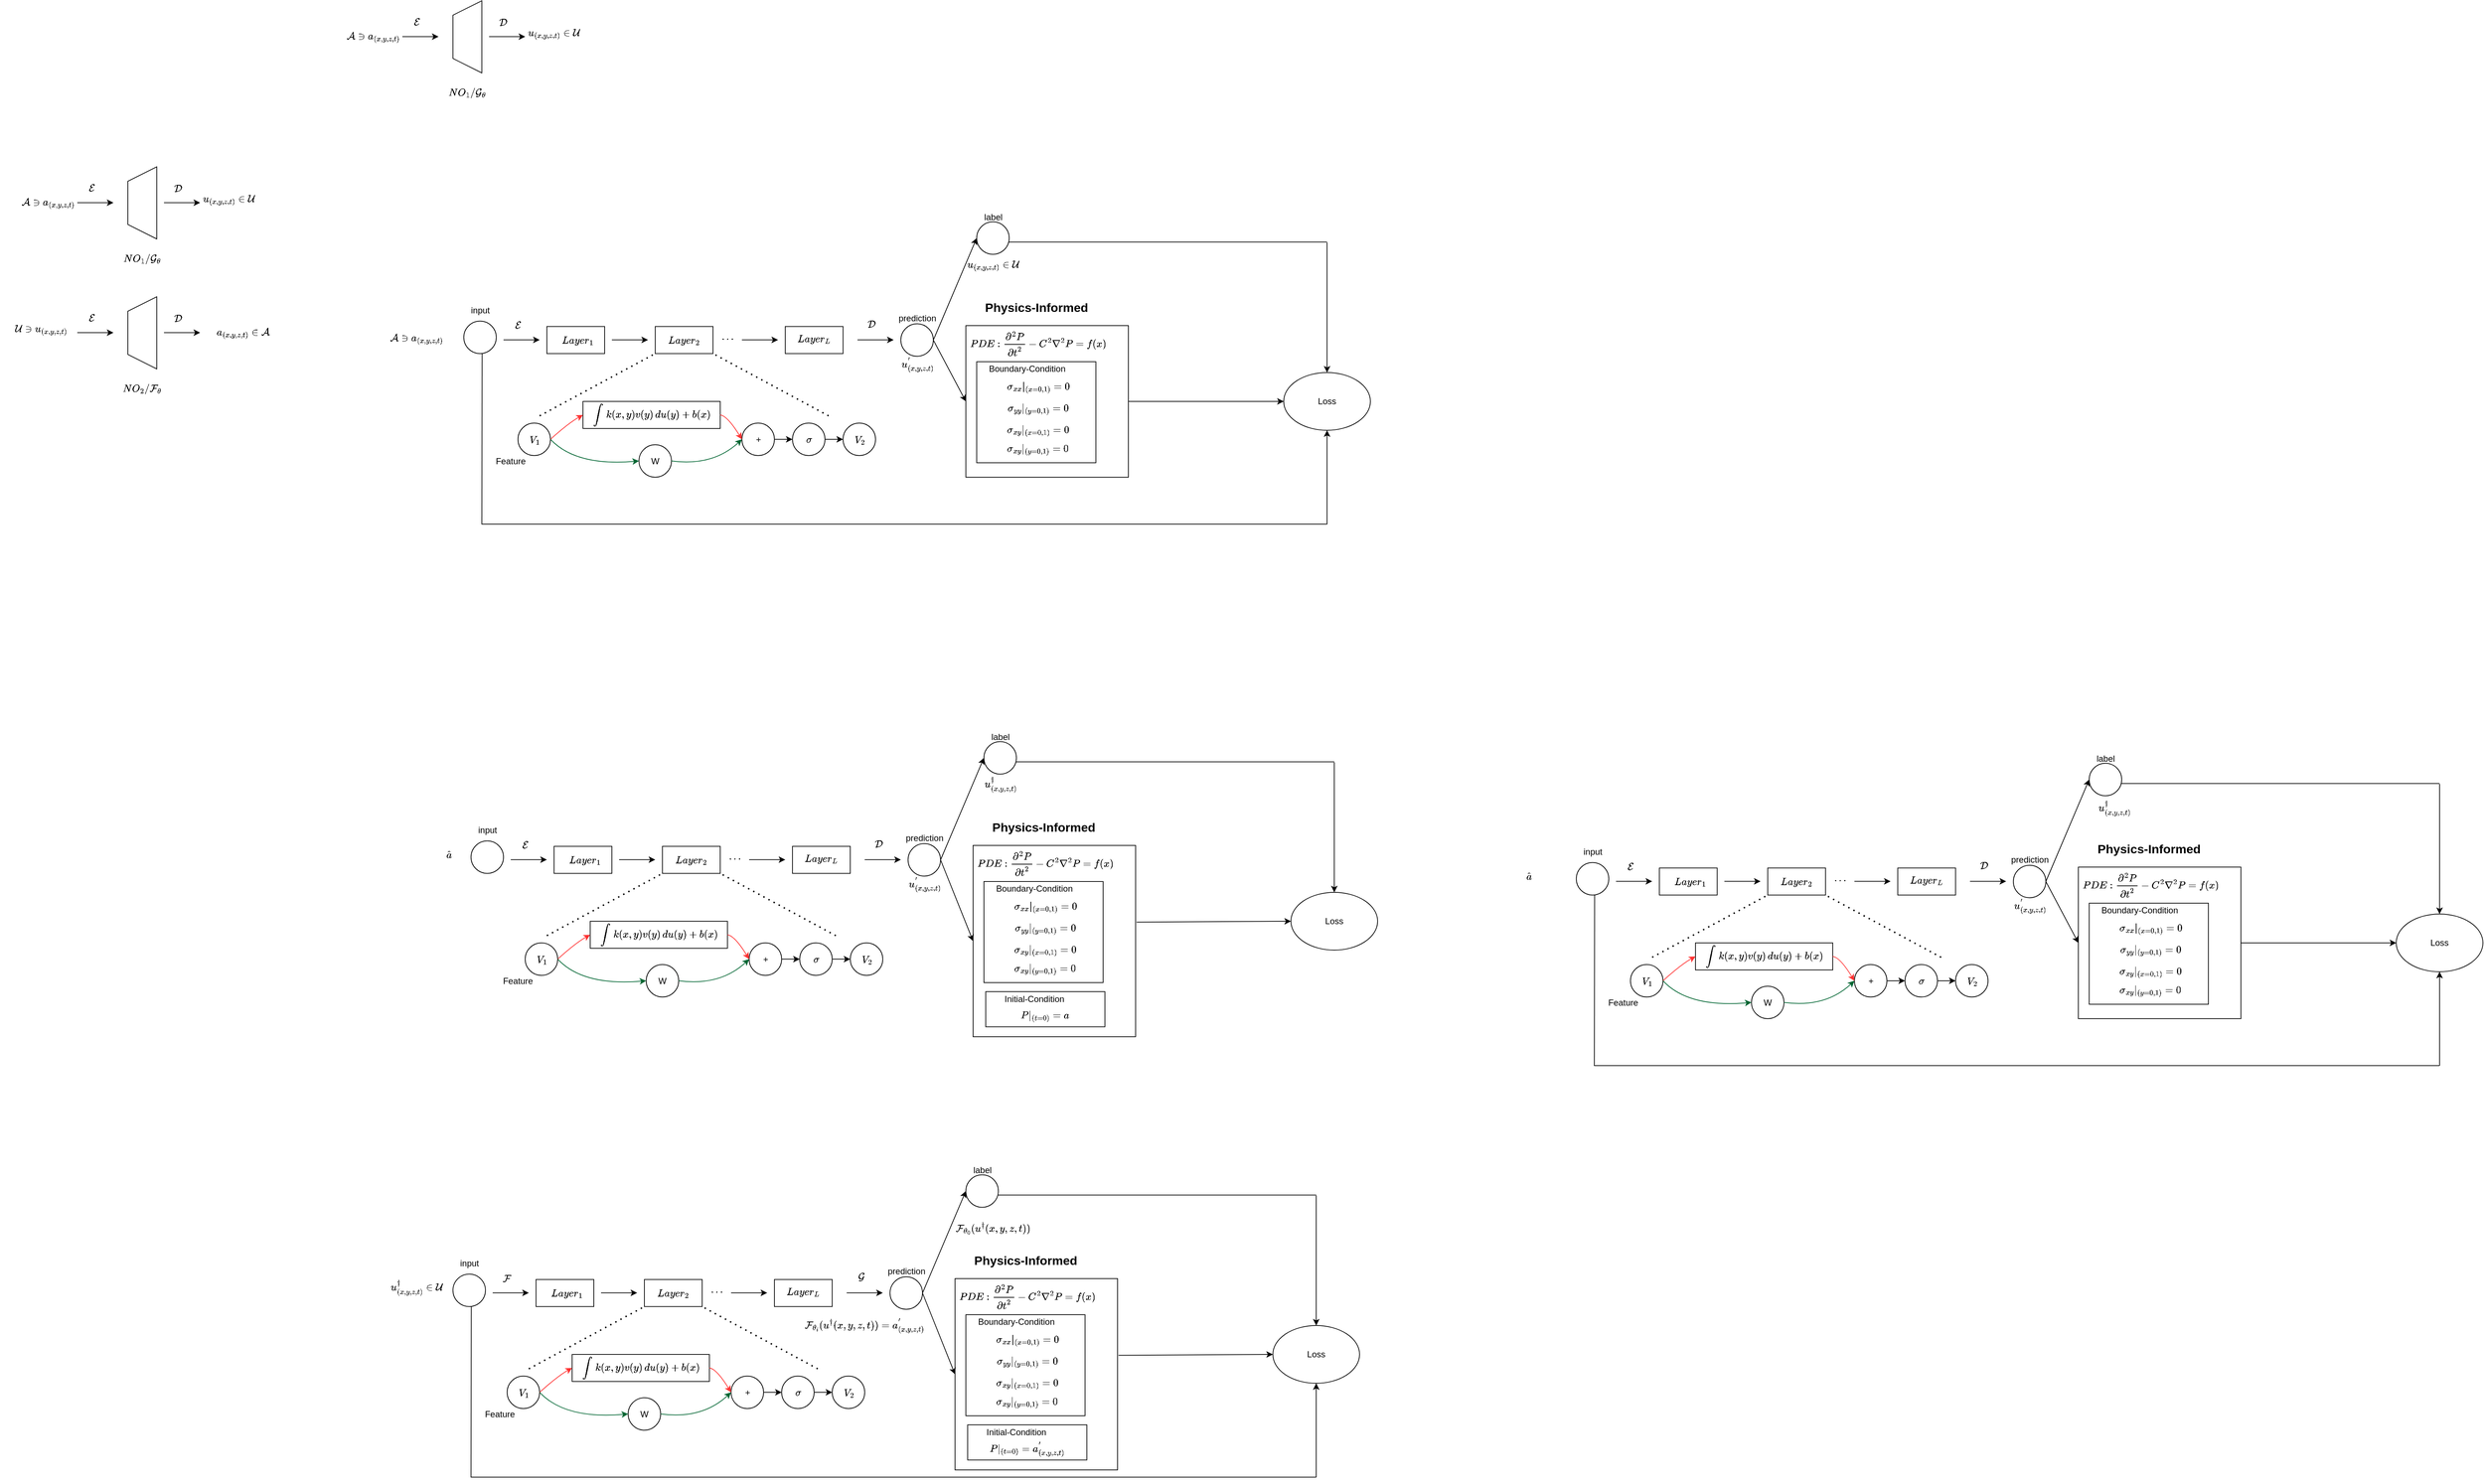 <mxfile version="20.6.0" type="github">
  <diagram id="NjW-yhsZ5i_trCQD1ym4" name="第 1 页">
    <mxGraphModel dx="1298" dy="1853" grid="1" gridSize="10" guides="1" tooltips="1" connect="1" arrows="1" fold="1" page="1" pageScale="1" pageWidth="827" pageHeight="1169" math="1" shadow="0">
      <root>
        <mxCell id="0" />
        <mxCell id="1" parent="0" />
        <mxCell id="FUlJ05SnASZW4XO25VSm-185" value="" style="rounded=0;whiteSpace=wrap;html=1;fillColor=none;" vertex="1" parent="1">
          <mxGeometry x="1430" y="1045" width="225" height="265" as="geometry" />
        </mxCell>
        <mxCell id="FUlJ05SnASZW4XO25VSm-4" value="$$\mathcal{A} \ni \mathcal{a}_{(x,y,z,t)}$$" style="text;html=1;strokeColor=none;fillColor=none;align=center;verticalAlign=middle;whiteSpace=wrap;rounded=0;" vertex="1" parent="1">
          <mxGeometry x="120" y="140" width="60" height="30" as="geometry" />
        </mxCell>
        <mxCell id="FUlJ05SnASZW4XO25VSm-5" value="" style="endArrow=classic;html=1;rounded=0;" edge="1" parent="1">
          <mxGeometry width="50" height="50" relative="1" as="geometry">
            <mxPoint x="190" y="154.8" as="sourcePoint" />
            <mxPoint x="240" y="154.8" as="targetPoint" />
          </mxGeometry>
        </mxCell>
        <mxCell id="FUlJ05SnASZW4XO25VSm-6" value="$$\mathcal{E}$$" style="text;html=1;strokeColor=none;fillColor=none;align=center;verticalAlign=middle;whiteSpace=wrap;rounded=0;" vertex="1" parent="1">
          <mxGeometry x="180" y="120" width="60" height="30" as="geometry" />
        </mxCell>
        <mxCell id="FUlJ05SnASZW4XO25VSm-7" value="" style="shape=trapezoid;perimeter=trapezoidPerimeter;whiteSpace=wrap;html=1;fixedSize=1;rotation=-90;" vertex="1" parent="1">
          <mxGeometry x="230" y="135" width="100" height="40" as="geometry" />
        </mxCell>
        <mxCell id="FUlJ05SnASZW4XO25VSm-8" value="&amp;nbsp;$$NO_{1}/\mathcal{G}_{\theta}$$" style="text;html=1;strokeColor=none;fillColor=none;align=center;verticalAlign=middle;whiteSpace=wrap;rounded=0;" vertex="1" parent="1">
          <mxGeometry x="245" y="210" width="70" height="30" as="geometry" />
        </mxCell>
        <mxCell id="FUlJ05SnASZW4XO25VSm-9" value="" style="endArrow=classic;html=1;rounded=0;" edge="1" parent="1">
          <mxGeometry width="50" height="50" relative="1" as="geometry">
            <mxPoint x="310" y="154.8" as="sourcePoint" />
            <mxPoint x="360" y="154.8" as="targetPoint" />
          </mxGeometry>
        </mxCell>
        <mxCell id="FUlJ05SnASZW4XO25VSm-10" value="$$\mathcal{D}$$" style="text;html=1;strokeColor=none;fillColor=none;align=center;verticalAlign=middle;whiteSpace=wrap;rounded=0;" vertex="1" parent="1">
          <mxGeometry x="300" y="120" width="60" height="30" as="geometry" />
        </mxCell>
        <mxCell id="FUlJ05SnASZW4XO25VSm-11" value="$$ \mathcal{u}_{(x,y,z,t)} \in \mathcal{U}$$" style="text;html=1;strokeColor=none;fillColor=none;align=center;verticalAlign=middle;whiteSpace=wrap;rounded=0;" vertex="1" parent="1">
          <mxGeometry x="370" y="135" width="60" height="30" as="geometry" />
        </mxCell>
        <mxCell id="FUlJ05SnASZW4XO25VSm-12" value="$$&amp;nbsp; \mathcal{a}_{(x,y,z,t)} \in\mathcal{A}&lt;br&gt;$$" style="text;html=1;strokeColor=none;fillColor=none;align=center;verticalAlign=middle;whiteSpace=wrap;rounded=0;" vertex="1" parent="1">
          <mxGeometry x="390" y="320" width="60" height="30" as="geometry" />
        </mxCell>
        <mxCell id="FUlJ05SnASZW4XO25VSm-13" value="" style="endArrow=classic;html=1;rounded=0;" edge="1" parent="1">
          <mxGeometry width="50" height="50" relative="1" as="geometry">
            <mxPoint x="190" y="334.8" as="sourcePoint" />
            <mxPoint x="240" y="334.8" as="targetPoint" />
          </mxGeometry>
        </mxCell>
        <mxCell id="FUlJ05SnASZW4XO25VSm-14" value="$$\mathcal{E}$$" style="text;html=1;strokeColor=none;fillColor=none;align=center;verticalAlign=middle;whiteSpace=wrap;rounded=0;" vertex="1" parent="1">
          <mxGeometry x="180" y="300" width="60" height="30" as="geometry" />
        </mxCell>
        <mxCell id="FUlJ05SnASZW4XO25VSm-15" value="" style="shape=trapezoid;perimeter=trapezoidPerimeter;whiteSpace=wrap;html=1;fixedSize=1;rotation=-90;" vertex="1" parent="1">
          <mxGeometry x="230" y="315" width="100" height="40" as="geometry" />
        </mxCell>
        <mxCell id="FUlJ05SnASZW4XO25VSm-16" value="&amp;nbsp;$$NO_{2}/\mathcal{F}_{\theta}$$" style="text;html=1;strokeColor=none;fillColor=none;align=center;verticalAlign=middle;whiteSpace=wrap;rounded=0;" vertex="1" parent="1">
          <mxGeometry x="245" y="390" width="70" height="30" as="geometry" />
        </mxCell>
        <mxCell id="FUlJ05SnASZW4XO25VSm-17" value="" style="endArrow=classic;html=1;rounded=0;" edge="1" parent="1">
          <mxGeometry width="50" height="50" relative="1" as="geometry">
            <mxPoint x="310" y="334.8" as="sourcePoint" />
            <mxPoint x="360" y="334.8" as="targetPoint" />
          </mxGeometry>
        </mxCell>
        <mxCell id="FUlJ05SnASZW4XO25VSm-18" value="$$\mathcal{D}$$" style="text;html=1;strokeColor=none;fillColor=none;align=center;verticalAlign=middle;whiteSpace=wrap;rounded=0;" vertex="1" parent="1">
          <mxGeometry x="300" y="300" width="60" height="30" as="geometry" />
        </mxCell>
        <mxCell id="FUlJ05SnASZW4XO25VSm-19" value="$$&amp;nbsp;\mathcal{U} \ni&lt;br&gt;\mathcal{u}_{(x,y,z,t)} $$" style="text;html=1;strokeColor=none;fillColor=none;align=center;verticalAlign=middle;whiteSpace=wrap;rounded=0;" vertex="1" parent="1">
          <mxGeometry x="110" y="315" width="60" height="30" as="geometry" />
        </mxCell>
        <mxCell id="FUlJ05SnASZW4XO25VSm-20" value="$$\mathcal{A} \ni \mathcal{a}_{(x,y,z,t)}$$" style="text;html=1;strokeColor=none;fillColor=none;align=center;verticalAlign=middle;whiteSpace=wrap;rounded=0;" vertex="1" parent="1">
          <mxGeometry x="570" y="-90" width="60" height="30" as="geometry" />
        </mxCell>
        <mxCell id="FUlJ05SnASZW4XO25VSm-21" value="" style="endArrow=classic;html=1;rounded=0;" edge="1" parent="1">
          <mxGeometry width="50" height="50" relative="1" as="geometry">
            <mxPoint x="640" y="-75.2" as="sourcePoint" />
            <mxPoint x="690" y="-75.2" as="targetPoint" />
          </mxGeometry>
        </mxCell>
        <mxCell id="FUlJ05SnASZW4XO25VSm-22" value="$$\mathcal{E}$$" style="text;html=1;strokeColor=none;fillColor=none;align=center;verticalAlign=middle;whiteSpace=wrap;rounded=0;" vertex="1" parent="1">
          <mxGeometry x="630" y="-110" width="60" height="30" as="geometry" />
        </mxCell>
        <mxCell id="FUlJ05SnASZW4XO25VSm-23" value="" style="shape=trapezoid;perimeter=trapezoidPerimeter;whiteSpace=wrap;html=1;fixedSize=1;rotation=-90;" vertex="1" parent="1">
          <mxGeometry x="680" y="-95" width="100" height="40" as="geometry" />
        </mxCell>
        <mxCell id="FUlJ05SnASZW4XO25VSm-24" value="&amp;nbsp;$$NO_{1}/\mathcal{G}_{\theta}$$" style="text;html=1;strokeColor=none;fillColor=none;align=center;verticalAlign=middle;whiteSpace=wrap;rounded=0;" vertex="1" parent="1">
          <mxGeometry x="695" y="-20" width="70" height="30" as="geometry" />
        </mxCell>
        <mxCell id="FUlJ05SnASZW4XO25VSm-25" value="" style="endArrow=classic;html=1;rounded=0;" edge="1" parent="1">
          <mxGeometry width="50" height="50" relative="1" as="geometry">
            <mxPoint x="760" y="-75.2" as="sourcePoint" />
            <mxPoint x="810" y="-75.2" as="targetPoint" />
          </mxGeometry>
        </mxCell>
        <mxCell id="FUlJ05SnASZW4XO25VSm-26" value="$$\mathcal{D}$$" style="text;html=1;strokeColor=none;fillColor=none;align=center;verticalAlign=middle;whiteSpace=wrap;rounded=0;" vertex="1" parent="1">
          <mxGeometry x="750" y="-110" width="60" height="30" as="geometry" />
        </mxCell>
        <mxCell id="FUlJ05SnASZW4XO25VSm-27" value="$$ \mathcal{u}_{(x,y,z,t)} \in \mathcal{U}$$" style="text;html=1;strokeColor=none;fillColor=none;align=center;verticalAlign=middle;whiteSpace=wrap;rounded=0;" vertex="1" parent="1">
          <mxGeometry x="820" y="-95" width="60" height="30" as="geometry" />
        </mxCell>
        <mxCell id="FUlJ05SnASZW4XO25VSm-66" value="$$\mathcal{A} \ni \mathcal{a}_{(x,y,z,t)}$$" style="text;html=1;strokeColor=none;fillColor=none;align=center;verticalAlign=middle;whiteSpace=wrap;rounded=0;" vertex="1" parent="1">
          <mxGeometry x="630" y="327.5" width="60" height="30" as="geometry" />
        </mxCell>
        <mxCell id="FUlJ05SnASZW4XO25VSm-67" value="" style="endArrow=classic;html=1;rounded=0;" edge="1" parent="1">
          <mxGeometry width="50" height="50" relative="1" as="geometry">
            <mxPoint x="780" y="344.8" as="sourcePoint" />
            <mxPoint x="830" y="344.8" as="targetPoint" />
          </mxGeometry>
        </mxCell>
        <mxCell id="FUlJ05SnASZW4XO25VSm-68" value="$$\mathcal{E}$$" style="text;html=1;strokeColor=none;fillColor=none;align=center;verticalAlign=middle;whiteSpace=wrap;rounded=0;" vertex="1" parent="1">
          <mxGeometry x="770" y="310" width="60" height="30" as="geometry" />
        </mxCell>
        <mxCell id="FUlJ05SnASZW4XO25VSm-69" value="" style="endArrow=classic;html=1;rounded=0;" edge="1" parent="1">
          <mxGeometry width="50" height="50" relative="1" as="geometry">
            <mxPoint x="1270" y="344.8" as="sourcePoint" />
            <mxPoint x="1320" y="344.8" as="targetPoint" />
          </mxGeometry>
        </mxCell>
        <mxCell id="FUlJ05SnASZW4XO25VSm-70" value="$$\mathcal{D}$$" style="text;html=1;strokeColor=none;fillColor=none;align=center;verticalAlign=middle;whiteSpace=wrap;rounded=0;" vertex="1" parent="1">
          <mxGeometry x="1260" y="310" width="60" height="25" as="geometry" />
        </mxCell>
        <mxCell id="FUlJ05SnASZW4XO25VSm-72" value="" style="rounded=0;whiteSpace=wrap;html=1;" vertex="1" parent="1">
          <mxGeometry x="840" y="326.25" width="80" height="37.5" as="geometry" />
        </mxCell>
        <mxCell id="FUlJ05SnASZW4XO25VSm-71" value="$$ \mathcal{u}_{(x,y,z,t)}^{&#39;} $$" style="text;html=1;strokeColor=none;fillColor=none;align=center;verticalAlign=middle;whiteSpace=wrap;rounded=0;" vertex="1" parent="1">
          <mxGeometry x="1322.5" y="363.75" width="60" height="30" as="geometry" />
        </mxCell>
        <mxCell id="FUlJ05SnASZW4XO25VSm-73" value="" style="rounded=0;whiteSpace=wrap;html=1;" vertex="1" parent="1">
          <mxGeometry x="990" y="326.25" width="80" height="37.5" as="geometry" />
        </mxCell>
        <mxCell id="FUlJ05SnASZW4XO25VSm-74" value="" style="endArrow=classic;html=1;rounded=0;" edge="1" parent="1">
          <mxGeometry width="50" height="50" relative="1" as="geometry">
            <mxPoint x="930" y="344.76" as="sourcePoint" />
            <mxPoint x="980" y="344.76" as="targetPoint" />
          </mxGeometry>
        </mxCell>
        <mxCell id="FUlJ05SnASZW4XO25VSm-75" value="" style="rounded=0;whiteSpace=wrap;html=1;" vertex="1" parent="1">
          <mxGeometry x="1170" y="326.25" width="80" height="37.5" as="geometry" />
        </mxCell>
        <mxCell id="FUlJ05SnASZW4XO25VSm-76" value="" style="endArrow=classic;html=1;rounded=0;" edge="1" parent="1">
          <mxGeometry width="50" height="50" relative="1" as="geometry">
            <mxPoint x="1110" y="344.76" as="sourcePoint" />
            <mxPoint x="1160" y="344.76" as="targetPoint" />
          </mxGeometry>
        </mxCell>
        <mxCell id="FUlJ05SnASZW4XO25VSm-77" value="$$\cdots$$" style="text;html=1;strokeColor=none;fillColor=none;align=center;verticalAlign=middle;whiteSpace=wrap;rounded=0;" vertex="1" parent="1">
          <mxGeometry x="1060" y="330" width="60" height="25" as="geometry" />
        </mxCell>
        <mxCell id="FUlJ05SnASZW4XO25VSm-78" value="" style="endArrow=none;dashed=1;html=1;dashPattern=1 3;strokeWidth=2;rounded=0;" edge="1" parent="1">
          <mxGeometry width="50" height="50" relative="1" as="geometry">
            <mxPoint x="830" y="450" as="sourcePoint" />
            <mxPoint x="990" y="363.75" as="targetPoint" />
          </mxGeometry>
        </mxCell>
        <mxCell id="FUlJ05SnASZW4XO25VSm-79" value="" style="endArrow=none;dashed=1;html=1;dashPattern=1 3;strokeWidth=2;rounded=0;" edge="1" parent="1">
          <mxGeometry width="50" height="50" relative="1" as="geometry">
            <mxPoint x="1230" y="450" as="sourcePoint" />
            <mxPoint x="1070" y="363.75" as="targetPoint" />
          </mxGeometry>
        </mxCell>
        <mxCell id="FUlJ05SnASZW4XO25VSm-81" value="" style="ellipse;whiteSpace=wrap;html=1;aspect=fixed;fillColor=none;" vertex="1" parent="1">
          <mxGeometry x="1330" y="322.5" width="45" height="45" as="geometry" />
        </mxCell>
        <mxCell id="FUlJ05SnASZW4XO25VSm-80" value="" style="ellipse;whiteSpace=wrap;html=1;aspect=fixed;" vertex="1" parent="1">
          <mxGeometry x="725" y="318.75" width="45" height="45" as="geometry" />
        </mxCell>
        <mxCell id="FUlJ05SnASZW4XO25VSm-82" value="$$V_{1}$$" style="text;html=1;strokeColor=none;fillColor=none;align=center;verticalAlign=middle;whiteSpace=wrap;rounded=0;" vertex="1" parent="1">
          <mxGeometry x="792.5" y="467.5" width="60" height="30" as="geometry" />
        </mxCell>
        <mxCell id="FUlJ05SnASZW4XO25VSm-83" value="" style="ellipse;whiteSpace=wrap;html=1;aspect=fixed;fillColor=none;" vertex="1" parent="1">
          <mxGeometry x="800" y="460" width="45" height="45" as="geometry" />
        </mxCell>
        <mxCell id="FUlJ05SnASZW4XO25VSm-84" value="Feature" style="text;html=1;strokeColor=none;fillColor=none;align=center;verticalAlign=middle;whiteSpace=wrap;rounded=0;" vertex="1" parent="1">
          <mxGeometry x="760" y="497.5" width="60" height="30" as="geometry" />
        </mxCell>
        <mxCell id="FUlJ05SnASZW4XO25VSm-85" value="" style="rounded=0;whiteSpace=wrap;html=1;" vertex="1" parent="1">
          <mxGeometry x="890" y="430" width="190" height="37.5" as="geometry" />
        </mxCell>
        <mxCell id="FUlJ05SnASZW4XO25VSm-86" value="" style="ellipse;whiteSpace=wrap;html=1;aspect=fixed;" vertex="1" parent="1">
          <mxGeometry x="967.5" y="490" width="45" height="45" as="geometry" />
        </mxCell>
        <mxCell id="FUlJ05SnASZW4XO25VSm-87" value="" style="ellipse;whiteSpace=wrap;html=1;aspect=fixed;" vertex="1" parent="1">
          <mxGeometry x="1110" y="460" width="45" height="45" as="geometry" />
        </mxCell>
        <mxCell id="FUlJ05SnASZW4XO25VSm-88" value="W" style="text;html=1;strokeColor=none;fillColor=none;align=center;verticalAlign=middle;whiteSpace=wrap;rounded=0;" vertex="1" parent="1">
          <mxGeometry x="960" y="497.5" width="60" height="30" as="geometry" />
        </mxCell>
        <mxCell id="FUlJ05SnASZW4XO25VSm-89" value="" style="ellipse;whiteSpace=wrap;html=1;aspect=fixed;" vertex="1" parent="1">
          <mxGeometry x="1180" y="460" width="45" height="45" as="geometry" />
        </mxCell>
        <mxCell id="FUlJ05SnASZW4XO25VSm-90" value="" style="ellipse;whiteSpace=wrap;html=1;aspect=fixed;" vertex="1" parent="1">
          <mxGeometry x="1250" y="460" width="45" height="45" as="geometry" />
        </mxCell>
        <mxCell id="FUlJ05SnASZW4XO25VSm-91" value="$$Layer_{1}$$" style="text;html=1;strokeColor=none;fillColor=none;align=center;verticalAlign=middle;whiteSpace=wrap;rounded=0;" vertex="1" parent="1">
          <mxGeometry x="852.5" y="330" width="60" height="30" as="geometry" />
        </mxCell>
        <mxCell id="FUlJ05SnASZW4XO25VSm-92" value="$$Layer_{2}$$" style="text;html=1;strokeColor=none;fillColor=none;align=center;verticalAlign=middle;whiteSpace=wrap;rounded=0;" vertex="1" parent="1">
          <mxGeometry x="1000" y="330" width="60" height="30" as="geometry" />
        </mxCell>
        <mxCell id="FUlJ05SnASZW4XO25VSm-93" value="$$Layer_{L}$$" style="text;html=1;strokeColor=none;fillColor=none;align=center;verticalAlign=middle;whiteSpace=wrap;rounded=0;" vertex="1" parent="1">
          <mxGeometry x="1180" y="327.5" width="60" height="30" as="geometry" />
        </mxCell>
        <mxCell id="FUlJ05SnASZW4XO25VSm-94" value="+" style="text;html=1;strokeColor=none;fillColor=none;align=center;verticalAlign=middle;whiteSpace=wrap;rounded=0;" vertex="1" parent="1">
          <mxGeometry x="1102.5" y="467.5" width="60" height="30" as="geometry" />
        </mxCell>
        <mxCell id="FUlJ05SnASZW4XO25VSm-95" value="$$\sigma$$" style="text;html=1;strokeColor=none;fillColor=none;align=center;verticalAlign=middle;whiteSpace=wrap;rounded=0;" vertex="1" parent="1">
          <mxGeometry x="1172.5" y="467.5" width="60" height="30" as="geometry" />
        </mxCell>
        <mxCell id="FUlJ05SnASZW4XO25VSm-96" value="$$V_{2}$$" style="text;html=1;strokeColor=none;fillColor=none;align=center;verticalAlign=middle;whiteSpace=wrap;rounded=0;" vertex="1" parent="1">
          <mxGeometry x="1242.5" y="467.5" width="60" height="30" as="geometry" />
        </mxCell>
        <mxCell id="FUlJ05SnASZW4XO25VSm-97" value="" style="curved=1;endArrow=classic;html=1;rounded=0;exitX=1;exitY=0.5;exitDx=0;exitDy=0;entryX=0;entryY=0.5;entryDx=0;entryDy=0;strokeColor=#FF3333;" edge="1" parent="1" source="FUlJ05SnASZW4XO25VSm-83" target="FUlJ05SnASZW4XO25VSm-85">
          <mxGeometry width="50" height="50" relative="1" as="geometry">
            <mxPoint x="860" y="467.5" as="sourcePoint" />
            <mxPoint x="895" y="417.5" as="targetPoint" />
            <Array as="points">
              <mxPoint x="870" y="460" />
            </Array>
          </mxGeometry>
        </mxCell>
        <mxCell id="FUlJ05SnASZW4XO25VSm-98" value="" style="curved=1;endArrow=classic;html=1;rounded=0;exitX=1;exitY=0.5;exitDx=0;exitDy=0;entryX=0;entryY=0.5;entryDx=0;entryDy=0;strokeColor=#006633;" edge="1" parent="1" source="FUlJ05SnASZW4XO25VSm-83" target="FUlJ05SnASZW4XO25VSm-86">
          <mxGeometry width="50" height="50" relative="1" as="geometry">
            <mxPoint x="855.0" y="492.5" as="sourcePoint" />
            <mxPoint x="940" y="520" as="targetPoint" />
            <Array as="points">
              <mxPoint x="880" y="520" />
            </Array>
          </mxGeometry>
        </mxCell>
        <mxCell id="FUlJ05SnASZW4XO25VSm-99" value="" style="curved=1;endArrow=classic;html=1;rounded=0;exitX=1;exitY=0.5;exitDx=0;exitDy=0;entryX=0;entryY=0.5;entryDx=0;entryDy=0;strokeColor=#006633;" edge="1" parent="1" source="FUlJ05SnASZW4XO25VSm-86" target="FUlJ05SnASZW4XO25VSm-87">
          <mxGeometry width="50" height="50" relative="1" as="geometry">
            <mxPoint x="1020.0" y="510" as="sourcePoint" />
            <mxPoint x="1110" y="520" as="targetPoint" />
            <Array as="points">
              <mxPoint x="1070" y="520" />
            </Array>
          </mxGeometry>
        </mxCell>
        <mxCell id="FUlJ05SnASZW4XO25VSm-100" value="" style="curved=1;endArrow=classic;html=1;rounded=0;exitX=1;exitY=0.5;exitDx=0;exitDy=0;entryX=0;entryY=0.5;entryDx=0;entryDy=0;strokeColor=#FF3333;" edge="1" parent="1" source="FUlJ05SnASZW4XO25VSm-85" target="FUlJ05SnASZW4XO25VSm-87">
          <mxGeometry width="50" height="50" relative="1" as="geometry">
            <mxPoint x="1090.0" y="440" as="sourcePoint" />
            <mxPoint x="1187.5" y="410" as="targetPoint" />
            <Array as="points">
              <mxPoint x="1090" y="450" />
            </Array>
          </mxGeometry>
        </mxCell>
        <mxCell id="FUlJ05SnASZW4XO25VSm-101" value="" style="endArrow=classic;html=1;rounded=0;exitX=1;exitY=0.5;exitDx=0;exitDy=0;entryX=0;entryY=0.5;entryDx=0;entryDy=0;" edge="1" parent="1" source="FUlJ05SnASZW4XO25VSm-87" target="FUlJ05SnASZW4XO25VSm-89">
          <mxGeometry width="50" height="50" relative="1" as="geometry">
            <mxPoint x="1120" y="520" as="sourcePoint" />
            <mxPoint x="1160" y="520" as="targetPoint" />
          </mxGeometry>
        </mxCell>
        <mxCell id="FUlJ05SnASZW4XO25VSm-102" value="" style="endArrow=classic;html=1;rounded=0;exitX=1;exitY=0.5;exitDx=0;exitDy=0;entryX=0;entryY=0.5;entryDx=0;entryDy=0;" edge="1" parent="1" source="FUlJ05SnASZW4XO25VSm-89" target="FUlJ05SnASZW4XO25VSm-90">
          <mxGeometry width="50" height="50" relative="1" as="geometry">
            <mxPoint x="1165.0" y="492.5" as="sourcePoint" />
            <mxPoint x="1190.0" y="492.5" as="targetPoint" />
          </mxGeometry>
        </mxCell>
        <mxCell id="FUlJ05SnASZW4XO25VSm-103" value="$$\int_{}^{} k(x,y)v(y)\,du(y)&amp;nbsp; +b(x)$$" style="text;html=1;strokeColor=none;fillColor=none;align=center;verticalAlign=middle;whiteSpace=wrap;rounded=0;" vertex="1" parent="1">
          <mxGeometry x="898.75" y="433.75" width="172.5" height="30" as="geometry" />
        </mxCell>
        <mxCell id="FUlJ05SnASZW4XO25VSm-105" value="" style="endArrow=classic;html=1;rounded=0;exitX=1;exitY=0.5;exitDx=0;exitDy=0;entryX=0;entryY=0.5;entryDx=0;entryDy=0;" edge="1" parent="1" source="FUlJ05SnASZW4XO25VSm-81" target="FUlJ05SnASZW4XO25VSm-104">
          <mxGeometry width="50" height="50" relative="1" as="geometry">
            <mxPoint x="1430" y="350.0" as="sourcePoint" />
            <mxPoint x="1480" y="350.0" as="targetPoint" />
          </mxGeometry>
        </mxCell>
        <mxCell id="FUlJ05SnASZW4XO25VSm-109" value="prediction" style="text;html=1;strokeColor=none;fillColor=none;align=center;verticalAlign=middle;whiteSpace=wrap;rounded=0;" vertex="1" parent="1">
          <mxGeometry x="1322.5" y="300" width="60" height="30" as="geometry" />
        </mxCell>
        <mxCell id="FUlJ05SnASZW4XO25VSm-110" value="input" style="text;html=1;strokeColor=none;fillColor=none;align=center;verticalAlign=middle;whiteSpace=wrap;rounded=0;" vertex="1" parent="1">
          <mxGeometry x="717.5" y="288.75" width="60" height="30" as="geometry" />
        </mxCell>
        <mxCell id="FUlJ05SnASZW4XO25VSm-111" value="" style="ellipse;whiteSpace=wrap;html=1;fillColor=none;" vertex="1" parent="1">
          <mxGeometry x="1860" y="390" width="120" height="80" as="geometry" />
        </mxCell>
        <mxCell id="FUlJ05SnASZW4XO25VSm-112" value="Loss" style="text;html=1;strokeColor=none;fillColor=none;align=center;verticalAlign=middle;whiteSpace=wrap;rounded=0;" vertex="1" parent="1">
          <mxGeometry x="1890" y="415" width="60" height="30" as="geometry" />
        </mxCell>
        <mxCell id="FUlJ05SnASZW4XO25VSm-113" value="" style="endArrow=classic;html=1;rounded=0;exitX=1;exitY=0.5;exitDx=0;exitDy=0;entryX=0;entryY=0.5;entryDx=0;entryDy=0;" edge="1" parent="1" source="FUlJ05SnASZW4XO25VSm-81" target="FUlJ05SnASZW4XO25VSm-115">
          <mxGeometry width="50" height="50" relative="1" as="geometry">
            <mxPoint x="1410.0" y="435" as="sourcePoint" />
            <mxPoint x="1430" y="380" as="targetPoint" />
          </mxGeometry>
        </mxCell>
        <mxCell id="FUlJ05SnASZW4XO25VSm-114" value="&lt;font style=&quot;font-size: 17px;&quot;&gt;&lt;b&gt;Physics-Informed&lt;/b&gt;&lt;/font&gt;" style="text;html=1;strokeColor=none;fillColor=none;align=center;verticalAlign=middle;whiteSpace=wrap;rounded=0;" vertex="1" parent="1">
          <mxGeometry x="1427.5" y="276.25" width="180" height="50" as="geometry" />
        </mxCell>
        <mxCell id="FUlJ05SnASZW4XO25VSm-115" value="" style="rounded=0;whiteSpace=wrap;html=1;fillColor=none;" vertex="1" parent="1">
          <mxGeometry x="1420" y="325" width="225" height="210" as="geometry" />
        </mxCell>
        <mxCell id="FUlJ05SnASZW4XO25VSm-116" value="$$PDE:\frac{{\partial&amp;nbsp;&lt;br&gt;}^2 P&amp;nbsp; }{{\partial t}^{2}} - C^2 {\nabla}^{2} P =f(x)$$" style="text;html=1;strokeColor=none;fillColor=none;align=center;verticalAlign=middle;whiteSpace=wrap;rounded=0;" vertex="1" parent="1">
          <mxGeometry x="1450" y="335" width="140" height="30" as="geometry" />
        </mxCell>
        <mxCell id="FUlJ05SnASZW4XO25VSm-118" value="$$\sigma_{xx}|_{(x=0,1)} =0$$" style="text;html=1;strokeColor=none;fillColor=none;align=center;verticalAlign=middle;whiteSpace=wrap;rounded=0;" vertex="1" parent="1">
          <mxGeometry x="1450" y="395" width="140" height="30" as="geometry" />
        </mxCell>
        <mxCell id="FUlJ05SnASZW4XO25VSm-119" value="$$\sigma_{xy}|_{(x=0,1)} =0$$" style="text;html=1;strokeColor=none;fillColor=none;align=center;verticalAlign=middle;whiteSpace=wrap;rounded=0;" vertex="1" parent="1">
          <mxGeometry x="1450" y="455" width="140" height="30" as="geometry" />
        </mxCell>
        <mxCell id="FUlJ05SnASZW4XO25VSm-120" value="$$\sigma_{yy}|_{(y=0,1)} =0$$" style="text;html=1;strokeColor=none;fillColor=none;align=center;verticalAlign=middle;whiteSpace=wrap;rounded=0;" vertex="1" parent="1">
          <mxGeometry x="1450" y="425" width="140" height="30" as="geometry" />
        </mxCell>
        <mxCell id="FUlJ05SnASZW4XO25VSm-123" value="$$\sigma_{xy}|_{(y=0,1)} =0$$" style="text;html=1;strokeColor=none;fillColor=none;align=center;verticalAlign=middle;whiteSpace=wrap;rounded=0;" vertex="1" parent="1">
          <mxGeometry x="1450" y="481.25" width="140" height="30" as="geometry" />
        </mxCell>
        <mxCell id="FUlJ05SnASZW4XO25VSm-125" value="" style="rounded=0;whiteSpace=wrap;html=1;fillColor=none;" vertex="1" parent="1">
          <mxGeometry x="1435" y="375" width="165" height="140" as="geometry" />
        </mxCell>
        <mxCell id="FUlJ05SnASZW4XO25VSm-126" value="Boundary-Condition" style="text;html=1;strokeColor=none;fillColor=none;align=center;verticalAlign=middle;whiteSpace=wrap;rounded=0;" vertex="1" parent="1">
          <mxGeometry x="1435" y="375" width="140" height="20" as="geometry" />
        </mxCell>
        <mxCell id="FUlJ05SnASZW4XO25VSm-129" value="" style="endArrow=classic;html=1;rounded=0;fontSize=17;exitX=1;exitY=0.5;exitDx=0;exitDy=0;entryX=0;entryY=0.5;entryDx=0;entryDy=0;" edge="1" parent="1" source="FUlJ05SnASZW4XO25VSm-115" target="FUlJ05SnASZW4XO25VSm-111">
          <mxGeometry width="50" height="50" relative="1" as="geometry">
            <mxPoint x="1720" y="396.25" as="sourcePoint" />
            <mxPoint x="1840" y="429.5" as="targetPoint" />
          </mxGeometry>
        </mxCell>
        <mxCell id="FUlJ05SnASZW4XO25VSm-130" value="" style="endArrow=none;html=1;rounded=0;fontSize=17;endFill=0;" edge="1" parent="1">
          <mxGeometry width="50" height="50" relative="1" as="geometry">
            <mxPoint x="1470" y="209.29" as="sourcePoint" />
            <mxPoint x="1920" y="209.29" as="targetPoint" />
          </mxGeometry>
        </mxCell>
        <mxCell id="FUlJ05SnASZW4XO25VSm-131" value="" style="endArrow=classic;html=1;rounded=0;fontSize=17;entryX=0.5;entryY=0;entryDx=0;entryDy=0;" edge="1" parent="1" target="FUlJ05SnASZW4XO25VSm-111">
          <mxGeometry width="50" height="50" relative="1" as="geometry">
            <mxPoint x="1920" y="210" as="sourcePoint" />
            <mxPoint x="1919.47" y="362.5" as="targetPoint" />
          </mxGeometry>
        </mxCell>
        <mxCell id="FUlJ05SnASZW4XO25VSm-104" value="" style="ellipse;whiteSpace=wrap;html=1;aspect=fixed;" vertex="1" parent="1">
          <mxGeometry x="1435" y="181.25" width="45" height="45" as="geometry" />
        </mxCell>
        <mxCell id="FUlJ05SnASZW4XO25VSm-107" value="$$ \mathcal{u}_{(x,y,z,t)} \in \mathcal{U}$$" style="text;html=1;strokeColor=none;fillColor=none;align=center;verticalAlign=middle;whiteSpace=wrap;rounded=0;" vertex="1" parent="1">
          <mxGeometry x="1427.5" y="226.25" width="60" height="30" as="geometry" />
        </mxCell>
        <mxCell id="FUlJ05SnASZW4XO25VSm-108" value="label" style="text;html=1;strokeColor=none;fillColor=none;align=center;verticalAlign=middle;whiteSpace=wrap;rounded=0;" vertex="1" parent="1">
          <mxGeometry x="1427.5" y="160" width="60" height="30" as="geometry" />
        </mxCell>
        <mxCell id="FUlJ05SnASZW4XO25VSm-136" value="" style="endArrow=none;html=1;rounded=0;fontSize=17;endFill=0;" edge="1" parent="1">
          <mxGeometry width="50" height="50" relative="1" as="geometry">
            <mxPoint x="750.38" y="363.75" as="sourcePoint" />
            <mxPoint x="750" y="600.485" as="targetPoint" />
          </mxGeometry>
        </mxCell>
        <mxCell id="FUlJ05SnASZW4XO25VSm-137" value="" style="endArrow=none;html=1;rounded=0;fontSize=17;endFill=0;" edge="1" parent="1">
          <mxGeometry width="50" height="50" relative="1" as="geometry">
            <mxPoint x="750" y="600" as="sourcePoint" />
            <mxPoint x="1920" y="600" as="targetPoint" />
          </mxGeometry>
        </mxCell>
        <mxCell id="FUlJ05SnASZW4XO25VSm-139" value="" style="endArrow=classic;html=1;rounded=0;fontSize=17;" edge="1" parent="1" target="FUlJ05SnASZW4XO25VSm-111">
          <mxGeometry width="50" height="50" relative="1" as="geometry">
            <mxPoint x="1920" y="600" as="sourcePoint" />
            <mxPoint x="1730" y="430" as="targetPoint" />
          </mxGeometry>
        </mxCell>
        <mxCell id="FUlJ05SnASZW4XO25VSm-140" value="$$\hat{a}$$" style="text;html=1;strokeColor=none;fillColor=none;align=center;verticalAlign=middle;whiteSpace=wrap;rounded=0;" vertex="1" parent="1">
          <mxGeometry x="675" y="1042.5" width="60" height="30" as="geometry" />
        </mxCell>
        <mxCell id="FUlJ05SnASZW4XO25VSm-141" value="" style="endArrow=classic;html=1;rounded=0;" edge="1" parent="1">
          <mxGeometry width="50" height="50" relative="1" as="geometry">
            <mxPoint x="790" y="1064.8" as="sourcePoint" />
            <mxPoint x="840" y="1064.8" as="targetPoint" />
          </mxGeometry>
        </mxCell>
        <mxCell id="FUlJ05SnASZW4XO25VSm-142" value="$$\mathcal{E}$$" style="text;html=1;strokeColor=none;fillColor=none;align=center;verticalAlign=middle;whiteSpace=wrap;rounded=0;" vertex="1" parent="1">
          <mxGeometry x="780" y="1030" width="60" height="30" as="geometry" />
        </mxCell>
        <mxCell id="FUlJ05SnASZW4XO25VSm-143" value="" style="endArrow=classic;html=1;rounded=0;" edge="1" parent="1">
          <mxGeometry width="50" height="50" relative="1" as="geometry">
            <mxPoint x="1280" y="1064.8" as="sourcePoint" />
            <mxPoint x="1330" y="1064.8" as="targetPoint" />
          </mxGeometry>
        </mxCell>
        <mxCell id="FUlJ05SnASZW4XO25VSm-144" value="$$\mathcal{D}$$" style="text;html=1;strokeColor=none;fillColor=none;align=center;verticalAlign=middle;whiteSpace=wrap;rounded=0;" vertex="1" parent="1">
          <mxGeometry x="1270" y="1030" width="60" height="25" as="geometry" />
        </mxCell>
        <mxCell id="FUlJ05SnASZW4XO25VSm-145" value="" style="rounded=0;whiteSpace=wrap;html=1;" vertex="1" parent="1">
          <mxGeometry x="850" y="1046.25" width="80" height="37.5" as="geometry" />
        </mxCell>
        <mxCell id="FUlJ05SnASZW4XO25VSm-146" value="$$ \mathcal{u}_{(x,y,z,t)}^{&#39;} $$" style="text;html=1;strokeColor=none;fillColor=none;align=center;verticalAlign=middle;whiteSpace=wrap;rounded=0;" vertex="1" parent="1">
          <mxGeometry x="1332.5" y="1083.75" width="60" height="30" as="geometry" />
        </mxCell>
        <mxCell id="FUlJ05SnASZW4XO25VSm-147" value="" style="rounded=0;whiteSpace=wrap;html=1;" vertex="1" parent="1">
          <mxGeometry x="1000" y="1046.25" width="80" height="37.5" as="geometry" />
        </mxCell>
        <mxCell id="FUlJ05SnASZW4XO25VSm-148" value="" style="endArrow=classic;html=1;rounded=0;" edge="1" parent="1">
          <mxGeometry width="50" height="50" relative="1" as="geometry">
            <mxPoint x="940" y="1064.76" as="sourcePoint" />
            <mxPoint x="990" y="1064.76" as="targetPoint" />
          </mxGeometry>
        </mxCell>
        <mxCell id="FUlJ05SnASZW4XO25VSm-149" value="" style="rounded=0;whiteSpace=wrap;html=1;" vertex="1" parent="1">
          <mxGeometry x="1180" y="1046.25" width="80" height="37.5" as="geometry" />
        </mxCell>
        <mxCell id="FUlJ05SnASZW4XO25VSm-150" value="" style="endArrow=classic;html=1;rounded=0;" edge="1" parent="1">
          <mxGeometry width="50" height="50" relative="1" as="geometry">
            <mxPoint x="1120" y="1064.76" as="sourcePoint" />
            <mxPoint x="1170" y="1064.76" as="targetPoint" />
          </mxGeometry>
        </mxCell>
        <mxCell id="FUlJ05SnASZW4XO25VSm-151" value="$$\cdots$$" style="text;html=1;strokeColor=none;fillColor=none;align=center;verticalAlign=middle;whiteSpace=wrap;rounded=0;" vertex="1" parent="1">
          <mxGeometry x="1070" y="1050" width="60" height="25" as="geometry" />
        </mxCell>
        <mxCell id="FUlJ05SnASZW4XO25VSm-152" value="" style="endArrow=none;dashed=1;html=1;dashPattern=1 3;strokeWidth=2;rounded=0;" edge="1" parent="1">
          <mxGeometry width="50" height="50" relative="1" as="geometry">
            <mxPoint x="840" y="1170" as="sourcePoint" />
            <mxPoint x="1000" y="1083.75" as="targetPoint" />
          </mxGeometry>
        </mxCell>
        <mxCell id="FUlJ05SnASZW4XO25VSm-153" value="" style="endArrow=none;dashed=1;html=1;dashPattern=1 3;strokeWidth=2;rounded=0;" edge="1" parent="1">
          <mxGeometry width="50" height="50" relative="1" as="geometry">
            <mxPoint x="1240" y="1170" as="sourcePoint" />
            <mxPoint x="1080" y="1083.75" as="targetPoint" />
          </mxGeometry>
        </mxCell>
        <mxCell id="FUlJ05SnASZW4XO25VSm-154" value="" style="ellipse;whiteSpace=wrap;html=1;aspect=fixed;fillColor=none;" vertex="1" parent="1">
          <mxGeometry x="1340" y="1042.5" width="45" height="45" as="geometry" />
        </mxCell>
        <mxCell id="FUlJ05SnASZW4XO25VSm-155" value="" style="ellipse;whiteSpace=wrap;html=1;aspect=fixed;" vertex="1" parent="1">
          <mxGeometry x="735" y="1038.75" width="45" height="45" as="geometry" />
        </mxCell>
        <mxCell id="FUlJ05SnASZW4XO25VSm-156" value="$$V_{1}$$" style="text;html=1;strokeColor=none;fillColor=none;align=center;verticalAlign=middle;whiteSpace=wrap;rounded=0;" vertex="1" parent="1">
          <mxGeometry x="802.5" y="1187.5" width="60" height="30" as="geometry" />
        </mxCell>
        <mxCell id="FUlJ05SnASZW4XO25VSm-157" value="" style="ellipse;whiteSpace=wrap;html=1;aspect=fixed;fillColor=none;" vertex="1" parent="1">
          <mxGeometry x="810" y="1180" width="45" height="45" as="geometry" />
        </mxCell>
        <mxCell id="FUlJ05SnASZW4XO25VSm-158" value="Feature" style="text;html=1;strokeColor=none;fillColor=none;align=center;verticalAlign=middle;whiteSpace=wrap;rounded=0;" vertex="1" parent="1">
          <mxGeometry x="770" y="1217.5" width="60" height="30" as="geometry" />
        </mxCell>
        <mxCell id="FUlJ05SnASZW4XO25VSm-159" value="" style="rounded=0;whiteSpace=wrap;html=1;" vertex="1" parent="1">
          <mxGeometry x="900" y="1150" width="190" height="37.5" as="geometry" />
        </mxCell>
        <mxCell id="FUlJ05SnASZW4XO25VSm-160" value="" style="ellipse;whiteSpace=wrap;html=1;aspect=fixed;" vertex="1" parent="1">
          <mxGeometry x="977.5" y="1210" width="45" height="45" as="geometry" />
        </mxCell>
        <mxCell id="FUlJ05SnASZW4XO25VSm-161" value="" style="ellipse;whiteSpace=wrap;html=1;aspect=fixed;" vertex="1" parent="1">
          <mxGeometry x="1120" y="1180" width="45" height="45" as="geometry" />
        </mxCell>
        <mxCell id="FUlJ05SnASZW4XO25VSm-162" value="W" style="text;html=1;strokeColor=none;fillColor=none;align=center;verticalAlign=middle;whiteSpace=wrap;rounded=0;" vertex="1" parent="1">
          <mxGeometry x="970" y="1217.5" width="60" height="30" as="geometry" />
        </mxCell>
        <mxCell id="FUlJ05SnASZW4XO25VSm-163" value="" style="ellipse;whiteSpace=wrap;html=1;aspect=fixed;" vertex="1" parent="1">
          <mxGeometry x="1190" y="1180" width="45" height="45" as="geometry" />
        </mxCell>
        <mxCell id="FUlJ05SnASZW4XO25VSm-164" value="" style="ellipse;whiteSpace=wrap;html=1;aspect=fixed;" vertex="1" parent="1">
          <mxGeometry x="1260" y="1180" width="45" height="45" as="geometry" />
        </mxCell>
        <mxCell id="FUlJ05SnASZW4XO25VSm-165" value="$$Layer_{1}$$" style="text;html=1;strokeColor=none;fillColor=none;align=center;verticalAlign=middle;whiteSpace=wrap;rounded=0;" vertex="1" parent="1">
          <mxGeometry x="862.5" y="1050" width="60" height="30" as="geometry" />
        </mxCell>
        <mxCell id="FUlJ05SnASZW4XO25VSm-166" value="$$Layer_{2}$$" style="text;html=1;strokeColor=none;fillColor=none;align=center;verticalAlign=middle;whiteSpace=wrap;rounded=0;" vertex="1" parent="1">
          <mxGeometry x="1010" y="1050" width="60" height="30" as="geometry" />
        </mxCell>
        <mxCell id="FUlJ05SnASZW4XO25VSm-167" value="$$Layer_{L}$$" style="text;html=1;strokeColor=none;fillColor=none;align=center;verticalAlign=middle;whiteSpace=wrap;rounded=0;" vertex="1" parent="1">
          <mxGeometry x="1190" y="1047.5" width="60" height="30" as="geometry" />
        </mxCell>
        <mxCell id="FUlJ05SnASZW4XO25VSm-168" value="+" style="text;html=1;strokeColor=none;fillColor=none;align=center;verticalAlign=middle;whiteSpace=wrap;rounded=0;" vertex="1" parent="1">
          <mxGeometry x="1112.5" y="1187.5" width="60" height="30" as="geometry" />
        </mxCell>
        <mxCell id="FUlJ05SnASZW4XO25VSm-169" value="$$\sigma$$" style="text;html=1;strokeColor=none;fillColor=none;align=center;verticalAlign=middle;whiteSpace=wrap;rounded=0;" vertex="1" parent="1">
          <mxGeometry x="1182.5" y="1187.5" width="60" height="30" as="geometry" />
        </mxCell>
        <mxCell id="FUlJ05SnASZW4XO25VSm-170" value="$$V_{2}$$" style="text;html=1;strokeColor=none;fillColor=none;align=center;verticalAlign=middle;whiteSpace=wrap;rounded=0;" vertex="1" parent="1">
          <mxGeometry x="1252.5" y="1187.5" width="60" height="30" as="geometry" />
        </mxCell>
        <mxCell id="FUlJ05SnASZW4XO25VSm-171" value="" style="curved=1;endArrow=classic;html=1;rounded=0;exitX=1;exitY=0.5;exitDx=0;exitDy=0;entryX=0;entryY=0.5;entryDx=0;entryDy=0;strokeColor=#FF3333;" edge="1" parent="1" source="FUlJ05SnASZW4XO25VSm-157" target="FUlJ05SnASZW4XO25VSm-159">
          <mxGeometry width="50" height="50" relative="1" as="geometry">
            <mxPoint x="870" y="1187.5" as="sourcePoint" />
            <mxPoint x="905" y="1137.5" as="targetPoint" />
            <Array as="points">
              <mxPoint x="880" y="1180" />
            </Array>
          </mxGeometry>
        </mxCell>
        <mxCell id="FUlJ05SnASZW4XO25VSm-172" value="" style="curved=1;endArrow=classic;html=1;rounded=0;exitX=1;exitY=0.5;exitDx=0;exitDy=0;entryX=0;entryY=0.5;entryDx=0;entryDy=0;strokeColor=#006633;" edge="1" parent="1" source="FUlJ05SnASZW4XO25VSm-157" target="FUlJ05SnASZW4XO25VSm-160">
          <mxGeometry width="50" height="50" relative="1" as="geometry">
            <mxPoint x="865.0" y="1212.5" as="sourcePoint" />
            <mxPoint x="950" y="1240" as="targetPoint" />
            <Array as="points">
              <mxPoint x="890" y="1240" />
            </Array>
          </mxGeometry>
        </mxCell>
        <mxCell id="FUlJ05SnASZW4XO25VSm-173" value="" style="curved=1;endArrow=classic;html=1;rounded=0;exitX=1;exitY=0.5;exitDx=0;exitDy=0;entryX=0;entryY=0.5;entryDx=0;entryDy=0;strokeColor=#006633;" edge="1" parent="1" source="FUlJ05SnASZW4XO25VSm-160" target="FUlJ05SnASZW4XO25VSm-161">
          <mxGeometry width="50" height="50" relative="1" as="geometry">
            <mxPoint x="1030" y="1230" as="sourcePoint" />
            <mxPoint x="1120" y="1240" as="targetPoint" />
            <Array as="points">
              <mxPoint x="1080" y="1240" />
            </Array>
          </mxGeometry>
        </mxCell>
        <mxCell id="FUlJ05SnASZW4XO25VSm-174" value="" style="curved=1;endArrow=classic;html=1;rounded=0;exitX=1;exitY=0.5;exitDx=0;exitDy=0;entryX=0;entryY=0.5;entryDx=0;entryDy=0;strokeColor=#FF3333;" edge="1" parent="1" source="FUlJ05SnASZW4XO25VSm-159" target="FUlJ05SnASZW4XO25VSm-161">
          <mxGeometry width="50" height="50" relative="1" as="geometry">
            <mxPoint x="1100.0" y="1160" as="sourcePoint" />
            <mxPoint x="1197.5" y="1130" as="targetPoint" />
            <Array as="points">
              <mxPoint x="1100" y="1170" />
            </Array>
          </mxGeometry>
        </mxCell>
        <mxCell id="FUlJ05SnASZW4XO25VSm-175" value="" style="endArrow=classic;html=1;rounded=0;exitX=1;exitY=0.5;exitDx=0;exitDy=0;entryX=0;entryY=0.5;entryDx=0;entryDy=0;" edge="1" parent="1" source="FUlJ05SnASZW4XO25VSm-161" target="FUlJ05SnASZW4XO25VSm-163">
          <mxGeometry width="50" height="50" relative="1" as="geometry">
            <mxPoint x="1130" y="1240" as="sourcePoint" />
            <mxPoint x="1170" y="1240" as="targetPoint" />
          </mxGeometry>
        </mxCell>
        <mxCell id="FUlJ05SnASZW4XO25VSm-176" value="" style="endArrow=classic;html=1;rounded=0;exitX=1;exitY=0.5;exitDx=0;exitDy=0;entryX=0;entryY=0.5;entryDx=0;entryDy=0;" edge="1" parent="1" source="FUlJ05SnASZW4XO25VSm-163" target="FUlJ05SnASZW4XO25VSm-164">
          <mxGeometry width="50" height="50" relative="1" as="geometry">
            <mxPoint x="1175.0" y="1212.5" as="sourcePoint" />
            <mxPoint x="1200.0" y="1212.5" as="targetPoint" />
          </mxGeometry>
        </mxCell>
        <mxCell id="FUlJ05SnASZW4XO25VSm-177" value="$$\int_{}^{} k(x,y)v(y)\,du(y)&amp;nbsp; +b(x)$$" style="text;html=1;strokeColor=none;fillColor=none;align=center;verticalAlign=middle;whiteSpace=wrap;rounded=0;" vertex="1" parent="1">
          <mxGeometry x="908.75" y="1153.75" width="172.5" height="30" as="geometry" />
        </mxCell>
        <mxCell id="FUlJ05SnASZW4XO25VSm-178" value="" style="endArrow=classic;html=1;rounded=0;exitX=1;exitY=0.5;exitDx=0;exitDy=0;entryX=0;entryY=0.5;entryDx=0;entryDy=0;" edge="1" parent="1" source="FUlJ05SnASZW4XO25VSm-154" target="FUlJ05SnASZW4XO25VSm-196">
          <mxGeometry width="50" height="50" relative="1" as="geometry">
            <mxPoint x="1440" y="1070" as="sourcePoint" />
            <mxPoint x="1490" y="1070" as="targetPoint" />
          </mxGeometry>
        </mxCell>
        <mxCell id="FUlJ05SnASZW4XO25VSm-179" value="prediction" style="text;html=1;strokeColor=none;fillColor=none;align=center;verticalAlign=middle;whiteSpace=wrap;rounded=0;" vertex="1" parent="1">
          <mxGeometry x="1332.5" y="1020" width="60" height="30" as="geometry" />
        </mxCell>
        <mxCell id="FUlJ05SnASZW4XO25VSm-180" value="input" style="text;html=1;strokeColor=none;fillColor=none;align=center;verticalAlign=middle;whiteSpace=wrap;rounded=0;" vertex="1" parent="1">
          <mxGeometry x="727.5" y="1008.75" width="60" height="30" as="geometry" />
        </mxCell>
        <mxCell id="FUlJ05SnASZW4XO25VSm-181" value="" style="ellipse;whiteSpace=wrap;html=1;fillColor=none;" vertex="1" parent="1">
          <mxGeometry x="1870" y="1110" width="120" height="80" as="geometry" />
        </mxCell>
        <mxCell id="FUlJ05SnASZW4XO25VSm-182" value="Loss" style="text;html=1;strokeColor=none;fillColor=none;align=center;verticalAlign=middle;whiteSpace=wrap;rounded=0;" vertex="1" parent="1">
          <mxGeometry x="1900" y="1135" width="60" height="30" as="geometry" />
        </mxCell>
        <mxCell id="FUlJ05SnASZW4XO25VSm-183" value="" style="endArrow=classic;html=1;rounded=0;exitX=1;exitY=0.5;exitDx=0;exitDy=0;entryX=0;entryY=0.5;entryDx=0;entryDy=0;" edge="1" parent="1" source="FUlJ05SnASZW4XO25VSm-154" target="FUlJ05SnASZW4XO25VSm-185">
          <mxGeometry width="50" height="50" relative="1" as="geometry">
            <mxPoint x="1420.0" y="1155" as="sourcePoint" />
            <mxPoint x="1440" y="1100" as="targetPoint" />
          </mxGeometry>
        </mxCell>
        <mxCell id="FUlJ05SnASZW4XO25VSm-184" value="&lt;font style=&quot;font-size: 17px;&quot;&gt;&lt;b&gt;Physics-Informed&lt;/b&gt;&lt;/font&gt;" style="text;html=1;strokeColor=none;fillColor=none;align=center;verticalAlign=middle;whiteSpace=wrap;rounded=0;" vertex="1" parent="1">
          <mxGeometry x="1437.5" y="996.25" width="180" height="50" as="geometry" />
        </mxCell>
        <mxCell id="FUlJ05SnASZW4XO25VSm-186" value="$$PDE:\frac{{\partial&amp;nbsp;&lt;br&gt;}^2 P&amp;nbsp; }{{\partial t}^{2}} - C^2 {\nabla}^{2} P =f(x)$$" style="text;html=1;strokeColor=none;fillColor=none;align=center;verticalAlign=middle;whiteSpace=wrap;rounded=0;" vertex="1" parent="1">
          <mxGeometry x="1460" y="1055" width="140" height="30" as="geometry" />
        </mxCell>
        <mxCell id="FUlJ05SnASZW4XO25VSm-187" value="$$\sigma_{xx}|_{(x=0,1)} =0$$" style="text;html=1;strokeColor=none;fillColor=none;align=center;verticalAlign=middle;whiteSpace=wrap;rounded=0;" vertex="1" parent="1">
          <mxGeometry x="1460" y="1115" width="140" height="30" as="geometry" />
        </mxCell>
        <mxCell id="FUlJ05SnASZW4XO25VSm-188" value="$$\sigma_{xy}|_{(x=0,1)} =0$$" style="text;html=1;strokeColor=none;fillColor=none;align=center;verticalAlign=middle;whiteSpace=wrap;rounded=0;" vertex="1" parent="1">
          <mxGeometry x="1460" y="1175" width="140" height="30" as="geometry" />
        </mxCell>
        <mxCell id="FUlJ05SnASZW4XO25VSm-191" value="" style="rounded=0;whiteSpace=wrap;html=1;fillColor=none;" vertex="1" parent="1">
          <mxGeometry x="1445" y="1095" width="165" height="140" as="geometry" />
        </mxCell>
        <mxCell id="FUlJ05SnASZW4XO25VSm-189" value="$$\sigma_{yy}|_{(y=0,1)} =0$$" style="text;html=1;strokeColor=none;fillColor=none;align=center;verticalAlign=middle;whiteSpace=wrap;rounded=0;" vertex="1" parent="1">
          <mxGeometry x="1460" y="1145" width="140" height="30" as="geometry" />
        </mxCell>
        <mxCell id="FUlJ05SnASZW4XO25VSm-190" value="$$\sigma_{xy}|_{(y=0,1)} =0$$" style="text;html=1;strokeColor=none;fillColor=none;align=center;verticalAlign=middle;whiteSpace=wrap;rounded=0;" vertex="1" parent="1">
          <mxGeometry x="1460" y="1201.25" width="140" height="30" as="geometry" />
        </mxCell>
        <mxCell id="FUlJ05SnASZW4XO25VSm-192" value="Boundary-Condition" style="text;html=1;strokeColor=none;fillColor=none;align=center;verticalAlign=middle;whiteSpace=wrap;rounded=0;" vertex="1" parent="1">
          <mxGeometry x="1445" y="1095" width="140" height="20" as="geometry" />
        </mxCell>
        <mxCell id="FUlJ05SnASZW4XO25VSm-193" value="" style="endArrow=classic;html=1;rounded=0;fontSize=17;entryX=0;entryY=0.5;entryDx=0;entryDy=0;exitX=1.006;exitY=0.401;exitDx=0;exitDy=0;exitPerimeter=0;" edge="1" parent="1" source="FUlJ05SnASZW4XO25VSm-185" target="FUlJ05SnASZW4XO25VSm-181">
          <mxGeometry width="50" height="50" relative="1" as="geometry">
            <mxPoint x="1720" y="1190" as="sourcePoint" />
            <mxPoint x="1850" y="1149.5" as="targetPoint" />
          </mxGeometry>
        </mxCell>
        <mxCell id="FUlJ05SnASZW4XO25VSm-194" value="" style="endArrow=none;html=1;rounded=0;fontSize=17;endFill=0;" edge="1" parent="1">
          <mxGeometry width="50" height="50" relative="1" as="geometry">
            <mxPoint x="1480" y="929.29" as="sourcePoint" />
            <mxPoint x="1930" y="929.29" as="targetPoint" />
          </mxGeometry>
        </mxCell>
        <mxCell id="FUlJ05SnASZW4XO25VSm-195" value="" style="endArrow=classic;html=1;rounded=0;fontSize=17;entryX=0.5;entryY=0;entryDx=0;entryDy=0;" edge="1" parent="1" target="FUlJ05SnASZW4XO25VSm-181">
          <mxGeometry width="50" height="50" relative="1" as="geometry">
            <mxPoint x="1930" y="930" as="sourcePoint" />
            <mxPoint x="1929.47" y="1082.5" as="targetPoint" />
          </mxGeometry>
        </mxCell>
        <mxCell id="FUlJ05SnASZW4XO25VSm-196" value="" style="ellipse;whiteSpace=wrap;html=1;aspect=fixed;" vertex="1" parent="1">
          <mxGeometry x="1445" y="901.25" width="45" height="45" as="geometry" />
        </mxCell>
        <mxCell id="FUlJ05SnASZW4XO25VSm-197" value="$$ \mathcal{u}_{(x,y,z,t)}^{\dagger}$$" style="text;html=1;strokeColor=none;fillColor=none;align=center;verticalAlign=middle;whiteSpace=wrap;rounded=0;" vertex="1" parent="1">
          <mxGeometry x="1437.5" y="946.25" width="60" height="30" as="geometry" />
        </mxCell>
        <mxCell id="FUlJ05SnASZW4XO25VSm-198" value="label" style="text;html=1;strokeColor=none;fillColor=none;align=center;verticalAlign=middle;whiteSpace=wrap;rounded=0;" vertex="1" parent="1">
          <mxGeometry x="1437.5" y="880" width="60" height="30" as="geometry" />
        </mxCell>
        <mxCell id="FUlJ05SnASZW4XO25VSm-202" value="" style="rounded=0;whiteSpace=wrap;html=1;fillColor=none;" vertex="1" parent="1">
          <mxGeometry x="1447.5" y="1247.5" width="165" height="48.75" as="geometry" />
        </mxCell>
        <mxCell id="FUlJ05SnASZW4XO25VSm-203" value="Initial-Condition" style="text;html=1;strokeColor=none;fillColor=none;align=center;verticalAlign=middle;whiteSpace=wrap;rounded=0;" vertex="1" parent="1">
          <mxGeometry x="1445" y="1247.5" width="140" height="20" as="geometry" />
        </mxCell>
        <mxCell id="FUlJ05SnASZW4XO25VSm-204" value="$$P|_{(t=0)} =a$$" style="text;html=1;strokeColor=none;fillColor=none;align=center;verticalAlign=middle;whiteSpace=wrap;rounded=0;" vertex="1" parent="1">
          <mxGeometry x="1460" y="1266.25" width="140" height="30" as="geometry" />
        </mxCell>
        <mxCell id="FUlJ05SnASZW4XO25VSm-205" value="" style="rounded=0;whiteSpace=wrap;html=1;fillColor=none;" vertex="1" parent="1">
          <mxGeometry x="1405" y="1645" width="225" height="265" as="geometry" />
        </mxCell>
        <mxCell id="FUlJ05SnASZW4XO25VSm-206" value="$$&amp;nbsp; \mathcal{F}_{\theta_{i}}(u^{\dagger}(x,y,z,t))=\mathcal{a}_{(x,y,z,t)}^{&#39;}&lt;br&gt;$$" style="text;html=1;strokeColor=none;fillColor=none;align=center;verticalAlign=middle;whiteSpace=wrap;rounded=0;" vertex="1" parent="1">
          <mxGeometry x="1250" y="1695" width="60" height="30" as="geometry" />
        </mxCell>
        <mxCell id="FUlJ05SnASZW4XO25VSm-207" value="" style="endArrow=classic;html=1;rounded=0;" edge="1" parent="1">
          <mxGeometry width="50" height="50" relative="1" as="geometry">
            <mxPoint x="765" y="1664.8" as="sourcePoint" />
            <mxPoint x="815" y="1664.8" as="targetPoint" />
          </mxGeometry>
        </mxCell>
        <mxCell id="FUlJ05SnASZW4XO25VSm-208" value="$$\mathcal{F}$$" style="text;html=1;strokeColor=none;fillColor=none;align=center;verticalAlign=middle;whiteSpace=wrap;rounded=0;" vertex="1" parent="1">
          <mxGeometry x="755" y="1630" width="60" height="30" as="geometry" />
        </mxCell>
        <mxCell id="FUlJ05SnASZW4XO25VSm-209" value="" style="endArrow=classic;html=1;rounded=0;" edge="1" parent="1">
          <mxGeometry width="50" height="50" relative="1" as="geometry">
            <mxPoint x="1255" y="1664.8" as="sourcePoint" />
            <mxPoint x="1305" y="1664.8" as="targetPoint" />
          </mxGeometry>
        </mxCell>
        <mxCell id="FUlJ05SnASZW4XO25VSm-210" value="$$\mathcal{G}$$" style="text;html=1;strokeColor=none;fillColor=none;align=center;verticalAlign=middle;whiteSpace=wrap;rounded=0;" vertex="1" parent="1">
          <mxGeometry x="1245" y="1630" width="60" height="25" as="geometry" />
        </mxCell>
        <mxCell id="FUlJ05SnASZW4XO25VSm-211" value="" style="rounded=0;whiteSpace=wrap;html=1;" vertex="1" parent="1">
          <mxGeometry x="825" y="1646.25" width="80" height="37.5" as="geometry" />
        </mxCell>
        <mxCell id="FUlJ05SnASZW4XO25VSm-213" value="" style="rounded=0;whiteSpace=wrap;html=1;" vertex="1" parent="1">
          <mxGeometry x="975" y="1646.25" width="80" height="37.5" as="geometry" />
        </mxCell>
        <mxCell id="FUlJ05SnASZW4XO25VSm-214" value="" style="endArrow=classic;html=1;rounded=0;" edge="1" parent="1">
          <mxGeometry width="50" height="50" relative="1" as="geometry">
            <mxPoint x="915" y="1664.76" as="sourcePoint" />
            <mxPoint x="965" y="1664.76" as="targetPoint" />
          </mxGeometry>
        </mxCell>
        <mxCell id="FUlJ05SnASZW4XO25VSm-215" value="" style="rounded=0;whiteSpace=wrap;html=1;" vertex="1" parent="1">
          <mxGeometry x="1155" y="1646.25" width="80" height="37.5" as="geometry" />
        </mxCell>
        <mxCell id="FUlJ05SnASZW4XO25VSm-216" value="" style="endArrow=classic;html=1;rounded=0;" edge="1" parent="1">
          <mxGeometry width="50" height="50" relative="1" as="geometry">
            <mxPoint x="1095" y="1664.76" as="sourcePoint" />
            <mxPoint x="1145" y="1664.76" as="targetPoint" />
          </mxGeometry>
        </mxCell>
        <mxCell id="FUlJ05SnASZW4XO25VSm-217" value="$$\cdots$$" style="text;html=1;strokeColor=none;fillColor=none;align=center;verticalAlign=middle;whiteSpace=wrap;rounded=0;" vertex="1" parent="1">
          <mxGeometry x="1045" y="1650" width="60" height="25" as="geometry" />
        </mxCell>
        <mxCell id="FUlJ05SnASZW4XO25VSm-218" value="" style="endArrow=none;dashed=1;html=1;dashPattern=1 3;strokeWidth=2;rounded=0;" edge="1" parent="1">
          <mxGeometry width="50" height="50" relative="1" as="geometry">
            <mxPoint x="815" y="1770" as="sourcePoint" />
            <mxPoint x="975" y="1683.75" as="targetPoint" />
          </mxGeometry>
        </mxCell>
        <mxCell id="FUlJ05SnASZW4XO25VSm-219" value="" style="endArrow=none;dashed=1;html=1;dashPattern=1 3;strokeWidth=2;rounded=0;" edge="1" parent="1">
          <mxGeometry width="50" height="50" relative="1" as="geometry">
            <mxPoint x="1215" y="1770" as="sourcePoint" />
            <mxPoint x="1055" y="1683.75" as="targetPoint" />
          </mxGeometry>
        </mxCell>
        <mxCell id="FUlJ05SnASZW4XO25VSm-220" value="" style="ellipse;whiteSpace=wrap;html=1;aspect=fixed;fillColor=none;" vertex="1" parent="1">
          <mxGeometry x="1315" y="1642.5" width="45" height="45" as="geometry" />
        </mxCell>
        <mxCell id="FUlJ05SnASZW4XO25VSm-221" value="" style="ellipse;whiteSpace=wrap;html=1;aspect=fixed;" vertex="1" parent="1">
          <mxGeometry x="710" y="1638.75" width="45" height="45" as="geometry" />
        </mxCell>
        <mxCell id="FUlJ05SnASZW4XO25VSm-222" value="$$V_{1}$$" style="text;html=1;strokeColor=none;fillColor=none;align=center;verticalAlign=middle;whiteSpace=wrap;rounded=0;" vertex="1" parent="1">
          <mxGeometry x="777.5" y="1787.5" width="60" height="30" as="geometry" />
        </mxCell>
        <mxCell id="FUlJ05SnASZW4XO25VSm-223" value="" style="ellipse;whiteSpace=wrap;html=1;aspect=fixed;fillColor=none;" vertex="1" parent="1">
          <mxGeometry x="785" y="1780" width="45" height="45" as="geometry" />
        </mxCell>
        <mxCell id="FUlJ05SnASZW4XO25VSm-224" value="Feature" style="text;html=1;strokeColor=none;fillColor=none;align=center;verticalAlign=middle;whiteSpace=wrap;rounded=0;" vertex="1" parent="1">
          <mxGeometry x="745" y="1817.5" width="60" height="30" as="geometry" />
        </mxCell>
        <mxCell id="FUlJ05SnASZW4XO25VSm-225" value="" style="rounded=0;whiteSpace=wrap;html=1;" vertex="1" parent="1">
          <mxGeometry x="875" y="1750" width="190" height="37.5" as="geometry" />
        </mxCell>
        <mxCell id="FUlJ05SnASZW4XO25VSm-226" value="" style="ellipse;whiteSpace=wrap;html=1;aspect=fixed;" vertex="1" parent="1">
          <mxGeometry x="952.5" y="1810" width="45" height="45" as="geometry" />
        </mxCell>
        <mxCell id="FUlJ05SnASZW4XO25VSm-227" value="" style="ellipse;whiteSpace=wrap;html=1;aspect=fixed;" vertex="1" parent="1">
          <mxGeometry x="1095" y="1780" width="45" height="45" as="geometry" />
        </mxCell>
        <mxCell id="FUlJ05SnASZW4XO25VSm-228" value="W" style="text;html=1;strokeColor=none;fillColor=none;align=center;verticalAlign=middle;whiteSpace=wrap;rounded=0;" vertex="1" parent="1">
          <mxGeometry x="945" y="1817.5" width="60" height="30" as="geometry" />
        </mxCell>
        <mxCell id="FUlJ05SnASZW4XO25VSm-229" value="" style="ellipse;whiteSpace=wrap;html=1;aspect=fixed;" vertex="1" parent="1">
          <mxGeometry x="1165" y="1780" width="45" height="45" as="geometry" />
        </mxCell>
        <mxCell id="FUlJ05SnASZW4XO25VSm-230" value="" style="ellipse;whiteSpace=wrap;html=1;aspect=fixed;" vertex="1" parent="1">
          <mxGeometry x="1235" y="1780" width="45" height="45" as="geometry" />
        </mxCell>
        <mxCell id="FUlJ05SnASZW4XO25VSm-231" value="$$Layer_{1}$$" style="text;html=1;strokeColor=none;fillColor=none;align=center;verticalAlign=middle;whiteSpace=wrap;rounded=0;" vertex="1" parent="1">
          <mxGeometry x="837.5" y="1650" width="60" height="30" as="geometry" />
        </mxCell>
        <mxCell id="FUlJ05SnASZW4XO25VSm-232" value="$$Layer_{2}$$" style="text;html=1;strokeColor=none;fillColor=none;align=center;verticalAlign=middle;whiteSpace=wrap;rounded=0;" vertex="1" parent="1">
          <mxGeometry x="985" y="1650" width="60" height="30" as="geometry" />
        </mxCell>
        <mxCell id="FUlJ05SnASZW4XO25VSm-233" value="$$Layer_{L}$$" style="text;html=1;strokeColor=none;fillColor=none;align=center;verticalAlign=middle;whiteSpace=wrap;rounded=0;" vertex="1" parent="1">
          <mxGeometry x="1165" y="1647.5" width="60" height="30" as="geometry" />
        </mxCell>
        <mxCell id="FUlJ05SnASZW4XO25VSm-234" value="+" style="text;html=1;strokeColor=none;fillColor=none;align=center;verticalAlign=middle;whiteSpace=wrap;rounded=0;" vertex="1" parent="1">
          <mxGeometry x="1087.5" y="1787.5" width="60" height="30" as="geometry" />
        </mxCell>
        <mxCell id="FUlJ05SnASZW4XO25VSm-235" value="$$\sigma$$" style="text;html=1;strokeColor=none;fillColor=none;align=center;verticalAlign=middle;whiteSpace=wrap;rounded=0;" vertex="1" parent="1">
          <mxGeometry x="1157.5" y="1787.5" width="60" height="30" as="geometry" />
        </mxCell>
        <mxCell id="FUlJ05SnASZW4XO25VSm-236" value="$$V_{2}$$" style="text;html=1;strokeColor=none;fillColor=none;align=center;verticalAlign=middle;whiteSpace=wrap;rounded=0;" vertex="1" parent="1">
          <mxGeometry x="1227.5" y="1787.5" width="60" height="30" as="geometry" />
        </mxCell>
        <mxCell id="FUlJ05SnASZW4XO25VSm-237" value="" style="curved=1;endArrow=classic;html=1;rounded=0;exitX=1;exitY=0.5;exitDx=0;exitDy=0;entryX=0;entryY=0.5;entryDx=0;entryDy=0;strokeColor=#FF3333;" edge="1" parent="1" source="FUlJ05SnASZW4XO25VSm-223" target="FUlJ05SnASZW4XO25VSm-225">
          <mxGeometry width="50" height="50" relative="1" as="geometry">
            <mxPoint x="845" y="1787.5" as="sourcePoint" />
            <mxPoint x="880" y="1737.5" as="targetPoint" />
            <Array as="points">
              <mxPoint x="855" y="1780" />
            </Array>
          </mxGeometry>
        </mxCell>
        <mxCell id="FUlJ05SnASZW4XO25VSm-238" value="" style="curved=1;endArrow=classic;html=1;rounded=0;exitX=1;exitY=0.5;exitDx=0;exitDy=0;entryX=0;entryY=0.5;entryDx=0;entryDy=0;strokeColor=#006633;" edge="1" parent="1" source="FUlJ05SnASZW4XO25VSm-223" target="FUlJ05SnASZW4XO25VSm-226">
          <mxGeometry width="50" height="50" relative="1" as="geometry">
            <mxPoint x="840.0" y="1812.5" as="sourcePoint" />
            <mxPoint x="925" y="1840" as="targetPoint" />
            <Array as="points">
              <mxPoint x="865" y="1840" />
            </Array>
          </mxGeometry>
        </mxCell>
        <mxCell id="FUlJ05SnASZW4XO25VSm-239" value="" style="curved=1;endArrow=classic;html=1;rounded=0;exitX=1;exitY=0.5;exitDx=0;exitDy=0;entryX=0;entryY=0.5;entryDx=0;entryDy=0;strokeColor=#006633;" edge="1" parent="1" source="FUlJ05SnASZW4XO25VSm-226" target="FUlJ05SnASZW4XO25VSm-227">
          <mxGeometry width="50" height="50" relative="1" as="geometry">
            <mxPoint x="1005" y="1830" as="sourcePoint" />
            <mxPoint x="1095" y="1840" as="targetPoint" />
            <Array as="points">
              <mxPoint x="1055" y="1840" />
            </Array>
          </mxGeometry>
        </mxCell>
        <mxCell id="FUlJ05SnASZW4XO25VSm-240" value="" style="curved=1;endArrow=classic;html=1;rounded=0;exitX=1;exitY=0.5;exitDx=0;exitDy=0;entryX=0;entryY=0.5;entryDx=0;entryDy=0;strokeColor=#FF3333;" edge="1" parent="1" source="FUlJ05SnASZW4XO25VSm-225" target="FUlJ05SnASZW4XO25VSm-227">
          <mxGeometry width="50" height="50" relative="1" as="geometry">
            <mxPoint x="1075.0" y="1760" as="sourcePoint" />
            <mxPoint x="1172.5" y="1730" as="targetPoint" />
            <Array as="points">
              <mxPoint x="1075" y="1770" />
            </Array>
          </mxGeometry>
        </mxCell>
        <mxCell id="FUlJ05SnASZW4XO25VSm-241" value="" style="endArrow=classic;html=1;rounded=0;exitX=1;exitY=0.5;exitDx=0;exitDy=0;entryX=0;entryY=0.5;entryDx=0;entryDy=0;" edge="1" parent="1" source="FUlJ05SnASZW4XO25VSm-227" target="FUlJ05SnASZW4XO25VSm-229">
          <mxGeometry width="50" height="50" relative="1" as="geometry">
            <mxPoint x="1105" y="1840" as="sourcePoint" />
            <mxPoint x="1145" y="1840" as="targetPoint" />
          </mxGeometry>
        </mxCell>
        <mxCell id="FUlJ05SnASZW4XO25VSm-242" value="" style="endArrow=classic;html=1;rounded=0;exitX=1;exitY=0.5;exitDx=0;exitDy=0;entryX=0;entryY=0.5;entryDx=0;entryDy=0;" edge="1" parent="1" source="FUlJ05SnASZW4XO25VSm-229" target="FUlJ05SnASZW4XO25VSm-230">
          <mxGeometry width="50" height="50" relative="1" as="geometry">
            <mxPoint x="1150.0" y="1812.5" as="sourcePoint" />
            <mxPoint x="1175.0" y="1812.5" as="targetPoint" />
          </mxGeometry>
        </mxCell>
        <mxCell id="FUlJ05SnASZW4XO25VSm-243" value="$$\int_{}^{} k(x,y)v(y)\,du(y)&amp;nbsp; +b(x)$$" style="text;html=1;strokeColor=none;fillColor=none;align=center;verticalAlign=middle;whiteSpace=wrap;rounded=0;" vertex="1" parent="1">
          <mxGeometry x="883.75" y="1753.75" width="172.5" height="30" as="geometry" />
        </mxCell>
        <mxCell id="FUlJ05SnASZW4XO25VSm-244" value="" style="endArrow=classic;html=1;rounded=0;exitX=1;exitY=0.5;exitDx=0;exitDy=0;entryX=0;entryY=0.5;entryDx=0;entryDy=0;" edge="1" parent="1" source="FUlJ05SnASZW4XO25VSm-220" target="FUlJ05SnASZW4XO25VSm-261">
          <mxGeometry width="50" height="50" relative="1" as="geometry">
            <mxPoint x="1415" y="1670" as="sourcePoint" />
            <mxPoint x="1465" y="1670" as="targetPoint" />
          </mxGeometry>
        </mxCell>
        <mxCell id="FUlJ05SnASZW4XO25VSm-245" value="prediction" style="text;html=1;strokeColor=none;fillColor=none;align=center;verticalAlign=middle;whiteSpace=wrap;rounded=0;" vertex="1" parent="1">
          <mxGeometry x="1307.5" y="1620" width="60" height="30" as="geometry" />
        </mxCell>
        <mxCell id="FUlJ05SnASZW4XO25VSm-246" value="input" style="text;html=1;strokeColor=none;fillColor=none;align=center;verticalAlign=middle;whiteSpace=wrap;rounded=0;" vertex="1" parent="1">
          <mxGeometry x="702.5" y="1608.75" width="60" height="30" as="geometry" />
        </mxCell>
        <mxCell id="FUlJ05SnASZW4XO25VSm-247" value="" style="ellipse;whiteSpace=wrap;html=1;fillColor=none;" vertex="1" parent="1">
          <mxGeometry x="1845" y="1710" width="120" height="80" as="geometry" />
        </mxCell>
        <mxCell id="FUlJ05SnASZW4XO25VSm-248" value="Loss" style="text;html=1;strokeColor=none;fillColor=none;align=center;verticalAlign=middle;whiteSpace=wrap;rounded=0;" vertex="1" parent="1">
          <mxGeometry x="1875" y="1735" width="60" height="30" as="geometry" />
        </mxCell>
        <mxCell id="FUlJ05SnASZW4XO25VSm-249" value="" style="endArrow=classic;html=1;rounded=0;exitX=1;exitY=0.5;exitDx=0;exitDy=0;entryX=0;entryY=0.5;entryDx=0;entryDy=0;" edge="1" parent="1" source="FUlJ05SnASZW4XO25VSm-220" target="FUlJ05SnASZW4XO25VSm-205">
          <mxGeometry width="50" height="50" relative="1" as="geometry">
            <mxPoint x="1395.0" y="1755" as="sourcePoint" />
            <mxPoint x="1415" y="1700" as="targetPoint" />
          </mxGeometry>
        </mxCell>
        <mxCell id="FUlJ05SnASZW4XO25VSm-250" value="&lt;font style=&quot;font-size: 17px;&quot;&gt;&lt;b&gt;Physics-Informed&lt;/b&gt;&lt;/font&gt;" style="text;html=1;strokeColor=none;fillColor=none;align=center;verticalAlign=middle;whiteSpace=wrap;rounded=0;" vertex="1" parent="1">
          <mxGeometry x="1412.5" y="1596.25" width="180" height="50" as="geometry" />
        </mxCell>
        <mxCell id="FUlJ05SnASZW4XO25VSm-251" value="$$PDE:\frac{{\partial&amp;nbsp;&lt;br&gt;}^2 P&amp;nbsp; }{{\partial t}^{2}} - C^2 {\nabla}^{2} P =f(x)$$" style="text;html=1;strokeColor=none;fillColor=none;align=center;verticalAlign=middle;whiteSpace=wrap;rounded=0;" vertex="1" parent="1">
          <mxGeometry x="1435" y="1655" width="140" height="30" as="geometry" />
        </mxCell>
        <mxCell id="FUlJ05SnASZW4XO25VSm-252" value="$$\sigma_{xx}|_{(x=0,1)} =0$$" style="text;html=1;strokeColor=none;fillColor=none;align=center;verticalAlign=middle;whiteSpace=wrap;rounded=0;" vertex="1" parent="1">
          <mxGeometry x="1435" y="1715" width="140" height="30" as="geometry" />
        </mxCell>
        <mxCell id="FUlJ05SnASZW4XO25VSm-253" value="$$\sigma_{xy}|_{(x=0,1)} =0$$" style="text;html=1;strokeColor=none;fillColor=none;align=center;verticalAlign=middle;whiteSpace=wrap;rounded=0;" vertex="1" parent="1">
          <mxGeometry x="1435" y="1775" width="140" height="30" as="geometry" />
        </mxCell>
        <mxCell id="FUlJ05SnASZW4XO25VSm-254" value="" style="rounded=0;whiteSpace=wrap;html=1;fillColor=none;" vertex="1" parent="1">
          <mxGeometry x="1420" y="1695" width="165" height="140" as="geometry" />
        </mxCell>
        <mxCell id="FUlJ05SnASZW4XO25VSm-255" value="$$\sigma_{yy}|_{(y=0,1)} =0$$" style="text;html=1;strokeColor=none;fillColor=none;align=center;verticalAlign=middle;whiteSpace=wrap;rounded=0;" vertex="1" parent="1">
          <mxGeometry x="1435" y="1745" width="140" height="30" as="geometry" />
        </mxCell>
        <mxCell id="FUlJ05SnASZW4XO25VSm-256" value="$$\sigma_{xy}|_{(y=0,1)} =0$$" style="text;html=1;strokeColor=none;fillColor=none;align=center;verticalAlign=middle;whiteSpace=wrap;rounded=0;" vertex="1" parent="1">
          <mxGeometry x="1435" y="1801.25" width="140" height="30" as="geometry" />
        </mxCell>
        <mxCell id="FUlJ05SnASZW4XO25VSm-257" value="Boundary-Condition" style="text;html=1;strokeColor=none;fillColor=none;align=center;verticalAlign=middle;whiteSpace=wrap;rounded=0;" vertex="1" parent="1">
          <mxGeometry x="1420" y="1695" width="140" height="20" as="geometry" />
        </mxCell>
        <mxCell id="FUlJ05SnASZW4XO25VSm-258" value="" style="endArrow=classic;html=1;rounded=0;fontSize=17;entryX=0;entryY=0.5;entryDx=0;entryDy=0;exitX=1.006;exitY=0.401;exitDx=0;exitDy=0;exitPerimeter=0;" edge="1" parent="1" source="FUlJ05SnASZW4XO25VSm-205" target="FUlJ05SnASZW4XO25VSm-247">
          <mxGeometry width="50" height="50" relative="1" as="geometry">
            <mxPoint x="1695" y="1790" as="sourcePoint" />
            <mxPoint x="1825" y="1749.5" as="targetPoint" />
          </mxGeometry>
        </mxCell>
        <mxCell id="FUlJ05SnASZW4XO25VSm-259" value="" style="endArrow=none;html=1;rounded=0;fontSize=17;endFill=0;" edge="1" parent="1">
          <mxGeometry width="50" height="50" relative="1" as="geometry">
            <mxPoint x="1455" y="1529.29" as="sourcePoint" />
            <mxPoint x="1905" y="1529.29" as="targetPoint" />
          </mxGeometry>
        </mxCell>
        <mxCell id="FUlJ05SnASZW4XO25VSm-260" value="" style="endArrow=classic;html=1;rounded=0;fontSize=17;entryX=0.5;entryY=0;entryDx=0;entryDy=0;" edge="1" parent="1" target="FUlJ05SnASZW4XO25VSm-247">
          <mxGeometry width="50" height="50" relative="1" as="geometry">
            <mxPoint x="1905" y="1530" as="sourcePoint" />
            <mxPoint x="1904.47" y="1682.5" as="targetPoint" />
          </mxGeometry>
        </mxCell>
        <mxCell id="FUlJ05SnASZW4XO25VSm-261" value="" style="ellipse;whiteSpace=wrap;html=1;aspect=fixed;" vertex="1" parent="1">
          <mxGeometry x="1420" y="1501.25" width="45" height="45" as="geometry" />
        </mxCell>
        <mxCell id="FUlJ05SnASZW4XO25VSm-262" value="$$ \mathcal{u}_{(x,y,z,t)}^{\dagger} \in \mathcal{U}$$" style="text;html=1;strokeColor=none;fillColor=none;align=center;verticalAlign=middle;whiteSpace=wrap;rounded=0;" vertex="1" parent="1">
          <mxGeometry x="630" y="1642.5" width="60" height="30" as="geometry" />
        </mxCell>
        <mxCell id="FUlJ05SnASZW4XO25VSm-263" value="label" style="text;html=1;strokeColor=none;fillColor=none;align=center;verticalAlign=middle;whiteSpace=wrap;rounded=0;" vertex="1" parent="1">
          <mxGeometry x="1412.5" y="1480" width="60" height="30" as="geometry" />
        </mxCell>
        <mxCell id="FUlJ05SnASZW4XO25VSm-264" value="" style="endArrow=none;html=1;rounded=0;fontSize=17;endFill=0;" edge="1" parent="1">
          <mxGeometry width="50" height="50" relative="1" as="geometry">
            <mxPoint x="735.38" y="1683.75" as="sourcePoint" />
            <mxPoint x="735" y="1920.485" as="targetPoint" />
          </mxGeometry>
        </mxCell>
        <mxCell id="FUlJ05SnASZW4XO25VSm-265" value="" style="endArrow=none;html=1;rounded=0;fontSize=17;endFill=0;" edge="1" parent="1">
          <mxGeometry width="50" height="50" relative="1" as="geometry">
            <mxPoint x="735" y="1920" as="sourcePoint" />
            <mxPoint x="1905" y="1920" as="targetPoint" />
          </mxGeometry>
        </mxCell>
        <mxCell id="FUlJ05SnASZW4XO25VSm-266" value="" style="endArrow=classic;html=1;rounded=0;fontSize=17;" edge="1" parent="1" target="FUlJ05SnASZW4XO25VSm-247">
          <mxGeometry width="50" height="50" relative="1" as="geometry">
            <mxPoint x="1905" y="1920" as="sourcePoint" />
            <mxPoint x="1715" y="1750" as="targetPoint" />
          </mxGeometry>
        </mxCell>
        <mxCell id="FUlJ05SnASZW4XO25VSm-267" value="" style="rounded=0;whiteSpace=wrap;html=1;fillColor=none;" vertex="1" parent="1">
          <mxGeometry x="1422.5" y="1847.5" width="165" height="48.75" as="geometry" />
        </mxCell>
        <mxCell id="FUlJ05SnASZW4XO25VSm-268" value="Initial-Condition" style="text;html=1;strokeColor=none;fillColor=none;align=center;verticalAlign=middle;whiteSpace=wrap;rounded=0;" vertex="1" parent="1">
          <mxGeometry x="1420" y="1847.5" width="140" height="20" as="geometry" />
        </mxCell>
        <mxCell id="FUlJ05SnASZW4XO25VSm-269" value="$$P|_{(t=0)} =\mathcal{a}_{(x,y,z,t)}^{&#39;}&lt;br&gt;$$" style="text;html=1;strokeColor=none;fillColor=none;align=center;verticalAlign=middle;whiteSpace=wrap;rounded=0;" vertex="1" parent="1">
          <mxGeometry x="1435" y="1866.25" width="140" height="30" as="geometry" />
        </mxCell>
        <mxCell id="FUlJ05SnASZW4XO25VSm-272" value="$$ \mathcal{F}_{\theta_{0}}(u^{\dagger}(x,y,z,t))$$" style="text;html=1;strokeColor=none;fillColor=none;align=center;verticalAlign=middle;whiteSpace=wrap;rounded=0;" vertex="1" parent="1">
          <mxGeometry x="1427.5" y="1560" width="60" height="30" as="geometry" />
        </mxCell>
        <mxCell id="FUlJ05SnASZW4XO25VSm-275" value="" style="endArrow=classic;html=1;rounded=0;" edge="1" parent="1">
          <mxGeometry width="50" height="50" relative="1" as="geometry">
            <mxPoint x="2320" y="1094.8" as="sourcePoint" />
            <mxPoint x="2370" y="1094.8" as="targetPoint" />
          </mxGeometry>
        </mxCell>
        <mxCell id="FUlJ05SnASZW4XO25VSm-276" value="$$\mathcal{E}$$" style="text;html=1;strokeColor=none;fillColor=none;align=center;verticalAlign=middle;whiteSpace=wrap;rounded=0;" vertex="1" parent="1">
          <mxGeometry x="2310" y="1060" width="60" height="30" as="geometry" />
        </mxCell>
        <mxCell id="FUlJ05SnASZW4XO25VSm-277" value="" style="endArrow=classic;html=1;rounded=0;" edge="1" parent="1">
          <mxGeometry width="50" height="50" relative="1" as="geometry">
            <mxPoint x="2810" y="1094.8" as="sourcePoint" />
            <mxPoint x="2860" y="1094.8" as="targetPoint" />
          </mxGeometry>
        </mxCell>
        <mxCell id="FUlJ05SnASZW4XO25VSm-278" value="$$\mathcal{D}$$" style="text;html=1;strokeColor=none;fillColor=none;align=center;verticalAlign=middle;whiteSpace=wrap;rounded=0;" vertex="1" parent="1">
          <mxGeometry x="2800" y="1060" width="60" height="25" as="geometry" />
        </mxCell>
        <mxCell id="FUlJ05SnASZW4XO25VSm-279" value="" style="rounded=0;whiteSpace=wrap;html=1;" vertex="1" parent="1">
          <mxGeometry x="2380" y="1076.25" width="80" height="37.5" as="geometry" />
        </mxCell>
        <mxCell id="FUlJ05SnASZW4XO25VSm-280" value="$$ \mathcal{u}_{(x,y,z,t)}^{&#39;} $$" style="text;html=1;strokeColor=none;fillColor=none;align=center;verticalAlign=middle;whiteSpace=wrap;rounded=0;" vertex="1" parent="1">
          <mxGeometry x="2862.5" y="1113.75" width="60" height="30" as="geometry" />
        </mxCell>
        <mxCell id="FUlJ05SnASZW4XO25VSm-281" value="" style="rounded=0;whiteSpace=wrap;html=1;" vertex="1" parent="1">
          <mxGeometry x="2530" y="1076.25" width="80" height="37.5" as="geometry" />
        </mxCell>
        <mxCell id="FUlJ05SnASZW4XO25VSm-282" value="" style="endArrow=classic;html=1;rounded=0;" edge="1" parent="1">
          <mxGeometry width="50" height="50" relative="1" as="geometry">
            <mxPoint x="2470" y="1094.76" as="sourcePoint" />
            <mxPoint x="2520" y="1094.76" as="targetPoint" />
          </mxGeometry>
        </mxCell>
        <mxCell id="FUlJ05SnASZW4XO25VSm-283" value="" style="rounded=0;whiteSpace=wrap;html=1;" vertex="1" parent="1">
          <mxGeometry x="2710" y="1076.25" width="80" height="37.5" as="geometry" />
        </mxCell>
        <mxCell id="FUlJ05SnASZW4XO25VSm-284" value="" style="endArrow=classic;html=1;rounded=0;" edge="1" parent="1">
          <mxGeometry width="50" height="50" relative="1" as="geometry">
            <mxPoint x="2650" y="1094.76" as="sourcePoint" />
            <mxPoint x="2700" y="1094.76" as="targetPoint" />
          </mxGeometry>
        </mxCell>
        <mxCell id="FUlJ05SnASZW4XO25VSm-285" value="$$\cdots$$" style="text;html=1;strokeColor=none;fillColor=none;align=center;verticalAlign=middle;whiteSpace=wrap;rounded=0;" vertex="1" parent="1">
          <mxGeometry x="2600" y="1080" width="60" height="25" as="geometry" />
        </mxCell>
        <mxCell id="FUlJ05SnASZW4XO25VSm-286" value="" style="endArrow=none;dashed=1;html=1;dashPattern=1 3;strokeWidth=2;rounded=0;" edge="1" parent="1">
          <mxGeometry width="50" height="50" relative="1" as="geometry">
            <mxPoint x="2370" y="1200" as="sourcePoint" />
            <mxPoint x="2530" y="1113.75" as="targetPoint" />
          </mxGeometry>
        </mxCell>
        <mxCell id="FUlJ05SnASZW4XO25VSm-287" value="" style="endArrow=none;dashed=1;html=1;dashPattern=1 3;strokeWidth=2;rounded=0;" edge="1" parent="1">
          <mxGeometry width="50" height="50" relative="1" as="geometry">
            <mxPoint x="2770" y="1200" as="sourcePoint" />
            <mxPoint x="2610" y="1113.75" as="targetPoint" />
          </mxGeometry>
        </mxCell>
        <mxCell id="FUlJ05SnASZW4XO25VSm-288" value="" style="ellipse;whiteSpace=wrap;html=1;aspect=fixed;fillColor=none;" vertex="1" parent="1">
          <mxGeometry x="2870" y="1072.5" width="45" height="45" as="geometry" />
        </mxCell>
        <mxCell id="FUlJ05SnASZW4XO25VSm-289" value="" style="ellipse;whiteSpace=wrap;html=1;aspect=fixed;" vertex="1" parent="1">
          <mxGeometry x="2265" y="1068.75" width="45" height="45" as="geometry" />
        </mxCell>
        <mxCell id="FUlJ05SnASZW4XO25VSm-290" value="$$V_{1}$$" style="text;html=1;strokeColor=none;fillColor=none;align=center;verticalAlign=middle;whiteSpace=wrap;rounded=0;" vertex="1" parent="1">
          <mxGeometry x="2332.5" y="1217.5" width="60" height="30" as="geometry" />
        </mxCell>
        <mxCell id="FUlJ05SnASZW4XO25VSm-291" value="" style="ellipse;whiteSpace=wrap;html=1;aspect=fixed;fillColor=none;" vertex="1" parent="1">
          <mxGeometry x="2340" y="1210" width="45" height="45" as="geometry" />
        </mxCell>
        <mxCell id="FUlJ05SnASZW4XO25VSm-292" value="Feature" style="text;html=1;strokeColor=none;fillColor=none;align=center;verticalAlign=middle;whiteSpace=wrap;rounded=0;" vertex="1" parent="1">
          <mxGeometry x="2300" y="1247.5" width="60" height="30" as="geometry" />
        </mxCell>
        <mxCell id="FUlJ05SnASZW4XO25VSm-293" value="" style="rounded=0;whiteSpace=wrap;html=1;" vertex="1" parent="1">
          <mxGeometry x="2430" y="1180" width="190" height="37.5" as="geometry" />
        </mxCell>
        <mxCell id="FUlJ05SnASZW4XO25VSm-294" value="" style="ellipse;whiteSpace=wrap;html=1;aspect=fixed;" vertex="1" parent="1">
          <mxGeometry x="2507.5" y="1240" width="45" height="45" as="geometry" />
        </mxCell>
        <mxCell id="FUlJ05SnASZW4XO25VSm-295" value="" style="ellipse;whiteSpace=wrap;html=1;aspect=fixed;" vertex="1" parent="1">
          <mxGeometry x="2650" y="1210" width="45" height="45" as="geometry" />
        </mxCell>
        <mxCell id="FUlJ05SnASZW4XO25VSm-296" value="W" style="text;html=1;strokeColor=none;fillColor=none;align=center;verticalAlign=middle;whiteSpace=wrap;rounded=0;" vertex="1" parent="1">
          <mxGeometry x="2500" y="1247.5" width="60" height="30" as="geometry" />
        </mxCell>
        <mxCell id="FUlJ05SnASZW4XO25VSm-297" value="" style="ellipse;whiteSpace=wrap;html=1;aspect=fixed;" vertex="1" parent="1">
          <mxGeometry x="2720" y="1210" width="45" height="45" as="geometry" />
        </mxCell>
        <mxCell id="FUlJ05SnASZW4XO25VSm-298" value="" style="ellipse;whiteSpace=wrap;html=1;aspect=fixed;" vertex="1" parent="1">
          <mxGeometry x="2790" y="1210" width="45" height="45" as="geometry" />
        </mxCell>
        <mxCell id="FUlJ05SnASZW4XO25VSm-299" value="$$Layer_{1}$$" style="text;html=1;strokeColor=none;fillColor=none;align=center;verticalAlign=middle;whiteSpace=wrap;rounded=0;" vertex="1" parent="1">
          <mxGeometry x="2392.5" y="1080" width="60" height="30" as="geometry" />
        </mxCell>
        <mxCell id="FUlJ05SnASZW4XO25VSm-300" value="$$Layer_{2}$$" style="text;html=1;strokeColor=none;fillColor=none;align=center;verticalAlign=middle;whiteSpace=wrap;rounded=0;" vertex="1" parent="1">
          <mxGeometry x="2540" y="1080" width="60" height="30" as="geometry" />
        </mxCell>
        <mxCell id="FUlJ05SnASZW4XO25VSm-301" value="$$Layer_{L}$$" style="text;html=1;strokeColor=none;fillColor=none;align=center;verticalAlign=middle;whiteSpace=wrap;rounded=0;" vertex="1" parent="1">
          <mxGeometry x="2720" y="1077.5" width="60" height="30" as="geometry" />
        </mxCell>
        <mxCell id="FUlJ05SnASZW4XO25VSm-302" value="+" style="text;html=1;strokeColor=none;fillColor=none;align=center;verticalAlign=middle;whiteSpace=wrap;rounded=0;" vertex="1" parent="1">
          <mxGeometry x="2642.5" y="1217.5" width="60" height="30" as="geometry" />
        </mxCell>
        <mxCell id="FUlJ05SnASZW4XO25VSm-303" value="$$\sigma$$" style="text;html=1;strokeColor=none;fillColor=none;align=center;verticalAlign=middle;whiteSpace=wrap;rounded=0;" vertex="1" parent="1">
          <mxGeometry x="2712.5" y="1217.5" width="60" height="30" as="geometry" />
        </mxCell>
        <mxCell id="FUlJ05SnASZW4XO25VSm-304" value="$$V_{2}$$" style="text;html=1;strokeColor=none;fillColor=none;align=center;verticalAlign=middle;whiteSpace=wrap;rounded=0;" vertex="1" parent="1">
          <mxGeometry x="2782.5" y="1217.5" width="60" height="30" as="geometry" />
        </mxCell>
        <mxCell id="FUlJ05SnASZW4XO25VSm-305" value="" style="curved=1;endArrow=classic;html=1;rounded=0;exitX=1;exitY=0.5;exitDx=0;exitDy=0;entryX=0;entryY=0.5;entryDx=0;entryDy=0;strokeColor=#FF3333;" edge="1" parent="1" source="FUlJ05SnASZW4XO25VSm-291" target="FUlJ05SnASZW4XO25VSm-293">
          <mxGeometry width="50" height="50" relative="1" as="geometry">
            <mxPoint x="2400" y="1217.5" as="sourcePoint" />
            <mxPoint x="2435" y="1167.5" as="targetPoint" />
            <Array as="points">
              <mxPoint x="2410" y="1210" />
            </Array>
          </mxGeometry>
        </mxCell>
        <mxCell id="FUlJ05SnASZW4XO25VSm-306" value="" style="curved=1;endArrow=classic;html=1;rounded=0;exitX=1;exitY=0.5;exitDx=0;exitDy=0;entryX=0;entryY=0.5;entryDx=0;entryDy=0;strokeColor=#006633;" edge="1" parent="1" source="FUlJ05SnASZW4XO25VSm-291" target="FUlJ05SnASZW4XO25VSm-294">
          <mxGeometry width="50" height="50" relative="1" as="geometry">
            <mxPoint x="2395" y="1242.5" as="sourcePoint" />
            <mxPoint x="2480" y="1270" as="targetPoint" />
            <Array as="points">
              <mxPoint x="2420" y="1270" />
            </Array>
          </mxGeometry>
        </mxCell>
        <mxCell id="FUlJ05SnASZW4XO25VSm-307" value="" style="curved=1;endArrow=classic;html=1;rounded=0;exitX=1;exitY=0.5;exitDx=0;exitDy=0;entryX=0;entryY=0.5;entryDx=0;entryDy=0;strokeColor=#006633;" edge="1" parent="1" source="FUlJ05SnASZW4XO25VSm-294" target="FUlJ05SnASZW4XO25VSm-295">
          <mxGeometry width="50" height="50" relative="1" as="geometry">
            <mxPoint x="2560" y="1260" as="sourcePoint" />
            <mxPoint x="2650" y="1270" as="targetPoint" />
            <Array as="points">
              <mxPoint x="2610" y="1270" />
            </Array>
          </mxGeometry>
        </mxCell>
        <mxCell id="FUlJ05SnASZW4XO25VSm-308" value="" style="curved=1;endArrow=classic;html=1;rounded=0;exitX=1;exitY=0.5;exitDx=0;exitDy=0;entryX=0;entryY=0.5;entryDx=0;entryDy=0;strokeColor=#FF3333;" edge="1" parent="1" source="FUlJ05SnASZW4XO25VSm-293" target="FUlJ05SnASZW4XO25VSm-295">
          <mxGeometry width="50" height="50" relative="1" as="geometry">
            <mxPoint x="2630" y="1190" as="sourcePoint" />
            <mxPoint x="2727.5" y="1160" as="targetPoint" />
            <Array as="points">
              <mxPoint x="2630" y="1200" />
            </Array>
          </mxGeometry>
        </mxCell>
        <mxCell id="FUlJ05SnASZW4XO25VSm-309" value="" style="endArrow=classic;html=1;rounded=0;exitX=1;exitY=0.5;exitDx=0;exitDy=0;entryX=0;entryY=0.5;entryDx=0;entryDy=0;" edge="1" parent="1" source="FUlJ05SnASZW4XO25VSm-295" target="FUlJ05SnASZW4XO25VSm-297">
          <mxGeometry width="50" height="50" relative="1" as="geometry">
            <mxPoint x="2660" y="1270" as="sourcePoint" />
            <mxPoint x="2700" y="1270" as="targetPoint" />
          </mxGeometry>
        </mxCell>
        <mxCell id="FUlJ05SnASZW4XO25VSm-310" value="" style="endArrow=classic;html=1;rounded=0;exitX=1;exitY=0.5;exitDx=0;exitDy=0;entryX=0;entryY=0.5;entryDx=0;entryDy=0;" edge="1" parent="1" source="FUlJ05SnASZW4XO25VSm-297" target="FUlJ05SnASZW4XO25VSm-298">
          <mxGeometry width="50" height="50" relative="1" as="geometry">
            <mxPoint x="2705.0" y="1242.5" as="sourcePoint" />
            <mxPoint x="2730.0" y="1242.5" as="targetPoint" />
          </mxGeometry>
        </mxCell>
        <mxCell id="FUlJ05SnASZW4XO25VSm-311" value="$$\int_{}^{} k(x,y)v(y)\,du(y)&amp;nbsp; +b(x)$$" style="text;html=1;strokeColor=none;fillColor=none;align=center;verticalAlign=middle;whiteSpace=wrap;rounded=0;" vertex="1" parent="1">
          <mxGeometry x="2438.75" y="1183.75" width="172.5" height="30" as="geometry" />
        </mxCell>
        <mxCell id="FUlJ05SnASZW4XO25VSm-312" value="" style="endArrow=classic;html=1;rounded=0;exitX=1;exitY=0.5;exitDx=0;exitDy=0;entryX=0;entryY=0.5;entryDx=0;entryDy=0;" edge="1" parent="1" source="FUlJ05SnASZW4XO25VSm-288" target="FUlJ05SnASZW4XO25VSm-330">
          <mxGeometry width="50" height="50" relative="1" as="geometry">
            <mxPoint x="2970" y="1100" as="sourcePoint" />
            <mxPoint x="3020" y="1100" as="targetPoint" />
          </mxGeometry>
        </mxCell>
        <mxCell id="FUlJ05SnASZW4XO25VSm-313" value="prediction" style="text;html=1;strokeColor=none;fillColor=none;align=center;verticalAlign=middle;whiteSpace=wrap;rounded=0;" vertex="1" parent="1">
          <mxGeometry x="2862.5" y="1050" width="60" height="30" as="geometry" />
        </mxCell>
        <mxCell id="FUlJ05SnASZW4XO25VSm-314" value="input" style="text;html=1;strokeColor=none;fillColor=none;align=center;verticalAlign=middle;whiteSpace=wrap;rounded=0;" vertex="1" parent="1">
          <mxGeometry x="2257.5" y="1038.75" width="60" height="30" as="geometry" />
        </mxCell>
        <mxCell id="FUlJ05SnASZW4XO25VSm-315" value="" style="ellipse;whiteSpace=wrap;html=1;fillColor=none;" vertex="1" parent="1">
          <mxGeometry x="3400" y="1140" width="120" height="80" as="geometry" />
        </mxCell>
        <mxCell id="FUlJ05SnASZW4XO25VSm-316" value="Loss" style="text;html=1;strokeColor=none;fillColor=none;align=center;verticalAlign=middle;whiteSpace=wrap;rounded=0;" vertex="1" parent="1">
          <mxGeometry x="3430" y="1165" width="60" height="30" as="geometry" />
        </mxCell>
        <mxCell id="FUlJ05SnASZW4XO25VSm-317" value="" style="endArrow=classic;html=1;rounded=0;exitX=1;exitY=0.5;exitDx=0;exitDy=0;entryX=0;entryY=0.5;entryDx=0;entryDy=0;" edge="1" parent="1" source="FUlJ05SnASZW4XO25VSm-288" target="FUlJ05SnASZW4XO25VSm-319">
          <mxGeometry width="50" height="50" relative="1" as="geometry">
            <mxPoint x="2950.0" y="1185" as="sourcePoint" />
            <mxPoint x="2970" y="1130" as="targetPoint" />
          </mxGeometry>
        </mxCell>
        <mxCell id="FUlJ05SnASZW4XO25VSm-318" value="&lt;font style=&quot;font-size: 17px;&quot;&gt;&lt;b&gt;Physics-Informed&lt;/b&gt;&lt;/font&gt;" style="text;html=1;strokeColor=none;fillColor=none;align=center;verticalAlign=middle;whiteSpace=wrap;rounded=0;" vertex="1" parent="1">
          <mxGeometry x="2967.5" y="1026.25" width="180" height="50" as="geometry" />
        </mxCell>
        <mxCell id="FUlJ05SnASZW4XO25VSm-319" value="" style="rounded=0;whiteSpace=wrap;html=1;fillColor=none;" vertex="1" parent="1">
          <mxGeometry x="2960" y="1075" width="225" height="210" as="geometry" />
        </mxCell>
        <mxCell id="FUlJ05SnASZW4XO25VSm-320" value="$$PDE:\frac{{\partial&amp;nbsp;&lt;br&gt;}^2 P&amp;nbsp; }{{\partial t}^{2}} - C^2 {\nabla}^{2} P =f(x)$$" style="text;html=1;strokeColor=none;fillColor=none;align=center;verticalAlign=middle;whiteSpace=wrap;rounded=0;" vertex="1" parent="1">
          <mxGeometry x="2990" y="1085" width="140" height="30" as="geometry" />
        </mxCell>
        <mxCell id="FUlJ05SnASZW4XO25VSm-321" value="$$\sigma_{xx}|_{(x=0,1)} =0$$" style="text;html=1;strokeColor=none;fillColor=none;align=center;verticalAlign=middle;whiteSpace=wrap;rounded=0;" vertex="1" parent="1">
          <mxGeometry x="2990" y="1145" width="140" height="30" as="geometry" />
        </mxCell>
        <mxCell id="FUlJ05SnASZW4XO25VSm-322" value="$$\sigma_{xy}|_{(x=0,1)} =0$$" style="text;html=1;strokeColor=none;fillColor=none;align=center;verticalAlign=middle;whiteSpace=wrap;rounded=0;" vertex="1" parent="1">
          <mxGeometry x="2990" y="1205" width="140" height="30" as="geometry" />
        </mxCell>
        <mxCell id="FUlJ05SnASZW4XO25VSm-323" value="$$\sigma_{yy}|_{(y=0,1)} =0$$" style="text;html=1;strokeColor=none;fillColor=none;align=center;verticalAlign=middle;whiteSpace=wrap;rounded=0;" vertex="1" parent="1">
          <mxGeometry x="2990" y="1175" width="140" height="30" as="geometry" />
        </mxCell>
        <mxCell id="FUlJ05SnASZW4XO25VSm-324" value="$$\sigma_{xy}|_{(y=0,1)} =0$$" style="text;html=1;strokeColor=none;fillColor=none;align=center;verticalAlign=middle;whiteSpace=wrap;rounded=0;" vertex="1" parent="1">
          <mxGeometry x="2990" y="1231.25" width="140" height="30" as="geometry" />
        </mxCell>
        <mxCell id="FUlJ05SnASZW4XO25VSm-325" value="" style="rounded=0;whiteSpace=wrap;html=1;fillColor=none;" vertex="1" parent="1">
          <mxGeometry x="2975" y="1125" width="165" height="140" as="geometry" />
        </mxCell>
        <mxCell id="FUlJ05SnASZW4XO25VSm-326" value="Boundary-Condition" style="text;html=1;strokeColor=none;fillColor=none;align=center;verticalAlign=middle;whiteSpace=wrap;rounded=0;" vertex="1" parent="1">
          <mxGeometry x="2975" y="1125" width="140" height="20" as="geometry" />
        </mxCell>
        <mxCell id="FUlJ05SnASZW4XO25VSm-327" value="" style="endArrow=classic;html=1;rounded=0;fontSize=17;exitX=1;exitY=0.5;exitDx=0;exitDy=0;entryX=0;entryY=0.5;entryDx=0;entryDy=0;" edge="1" parent="1" source="FUlJ05SnASZW4XO25VSm-319" target="FUlJ05SnASZW4XO25VSm-315">
          <mxGeometry width="50" height="50" relative="1" as="geometry">
            <mxPoint x="3260" y="1146.25" as="sourcePoint" />
            <mxPoint x="3380" y="1179.5" as="targetPoint" />
          </mxGeometry>
        </mxCell>
        <mxCell id="FUlJ05SnASZW4XO25VSm-328" value="" style="endArrow=none;html=1;rounded=0;fontSize=17;endFill=0;" edge="1" parent="1">
          <mxGeometry width="50" height="50" relative="1" as="geometry">
            <mxPoint x="3010" y="959.29" as="sourcePoint" />
            <mxPoint x="3460.0" y="959.29" as="targetPoint" />
          </mxGeometry>
        </mxCell>
        <mxCell id="FUlJ05SnASZW4XO25VSm-329" value="" style="endArrow=classic;html=1;rounded=0;fontSize=17;entryX=0.5;entryY=0;entryDx=0;entryDy=0;" edge="1" parent="1" target="FUlJ05SnASZW4XO25VSm-315">
          <mxGeometry width="50" height="50" relative="1" as="geometry">
            <mxPoint x="3460.0" y="960" as="sourcePoint" />
            <mxPoint x="3459.47" y="1112.5" as="targetPoint" />
          </mxGeometry>
        </mxCell>
        <mxCell id="FUlJ05SnASZW4XO25VSm-330" value="" style="ellipse;whiteSpace=wrap;html=1;aspect=fixed;" vertex="1" parent="1">
          <mxGeometry x="2975" y="931.25" width="45" height="45" as="geometry" />
        </mxCell>
        <mxCell id="FUlJ05SnASZW4XO25VSm-332" value="label" style="text;html=1;strokeColor=none;fillColor=none;align=center;verticalAlign=middle;whiteSpace=wrap;rounded=0;" vertex="1" parent="1">
          <mxGeometry x="2967.5" y="910" width="60" height="30" as="geometry" />
        </mxCell>
        <mxCell id="FUlJ05SnASZW4XO25VSm-333" value="" style="endArrow=none;html=1;rounded=0;fontSize=17;endFill=0;" edge="1" parent="1">
          <mxGeometry width="50" height="50" relative="1" as="geometry">
            <mxPoint x="2290.38" y="1113.75" as="sourcePoint" />
            <mxPoint x="2290" y="1350.485" as="targetPoint" />
          </mxGeometry>
        </mxCell>
        <mxCell id="FUlJ05SnASZW4XO25VSm-334" value="" style="endArrow=none;html=1;rounded=0;fontSize=17;endFill=0;" edge="1" parent="1">
          <mxGeometry width="50" height="50" relative="1" as="geometry">
            <mxPoint x="2290" y="1350" as="sourcePoint" />
            <mxPoint x="3460.0" y="1350" as="targetPoint" />
          </mxGeometry>
        </mxCell>
        <mxCell id="FUlJ05SnASZW4XO25VSm-335" value="" style="endArrow=classic;html=1;rounded=0;fontSize=17;" edge="1" parent="1" target="FUlJ05SnASZW4XO25VSm-315">
          <mxGeometry width="50" height="50" relative="1" as="geometry">
            <mxPoint x="3460.0" y="1350" as="sourcePoint" />
            <mxPoint x="3270" y="1180" as="targetPoint" />
          </mxGeometry>
        </mxCell>
        <mxCell id="FUlJ05SnASZW4XO25VSm-336" value="$$\hat{a}$$" style="text;html=1;strokeColor=none;fillColor=none;align=center;verticalAlign=middle;whiteSpace=wrap;rounded=0;" vertex="1" parent="1">
          <mxGeometry x="2170" y="1072.5" width="60" height="30" as="geometry" />
        </mxCell>
        <mxCell id="FUlJ05SnASZW4XO25VSm-338" value="$$ \mathcal{u}_{(x,y,z,t)}^{\dagger}$$" style="text;html=1;strokeColor=none;fillColor=none;align=center;verticalAlign=middle;whiteSpace=wrap;rounded=0;" vertex="1" parent="1">
          <mxGeometry x="2980" y="978.75" width="60" height="30" as="geometry" />
        </mxCell>
      </root>
    </mxGraphModel>
  </diagram>
</mxfile>

